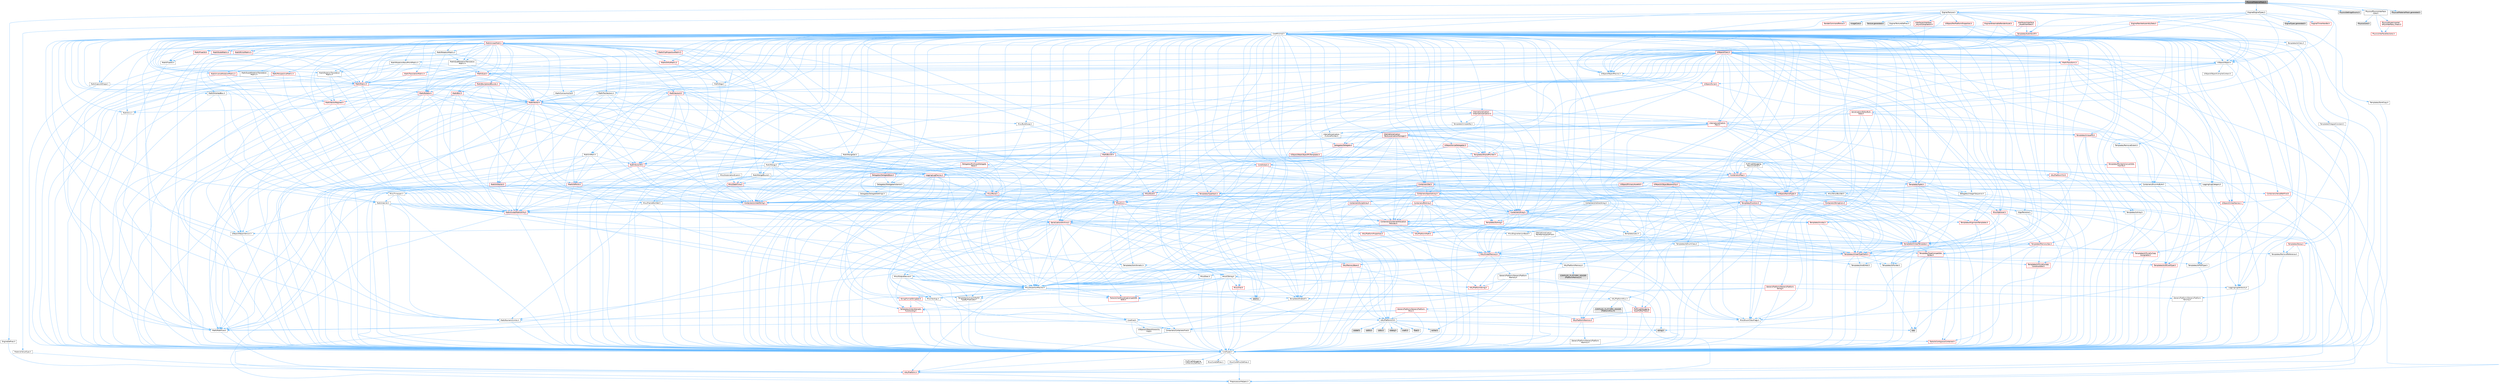 digraph "PhysicalMaterialMask.h"
{
 // INTERACTIVE_SVG=YES
 // LATEX_PDF_SIZE
  bgcolor="transparent";
  edge [fontname=Helvetica,fontsize=10,labelfontname=Helvetica,labelfontsize=10];
  node [fontname=Helvetica,fontsize=10,shape=box,height=0.2,width=0.4];
  Node1 [id="Node000001",label="PhysicalMaterialMask.h",height=0.2,width=0.4,color="gray40", fillcolor="grey60", style="filled", fontcolor="black",tooltip=" "];
  Node1 -> Node2 [id="edge1_Node000001_Node000002",color="steelblue1",style="solid",tooltip=" "];
  Node2 [id="Node000002",label="CoreMinimal.h",height=0.2,width=0.4,color="grey40", fillcolor="white", style="filled",URL="$d7/d67/CoreMinimal_8h.html",tooltip=" "];
  Node2 -> Node3 [id="edge2_Node000002_Node000003",color="steelblue1",style="solid",tooltip=" "];
  Node3 [id="Node000003",label="CoreTypes.h",height=0.2,width=0.4,color="grey40", fillcolor="white", style="filled",URL="$dc/dec/CoreTypes_8h.html",tooltip=" "];
  Node3 -> Node4 [id="edge3_Node000003_Node000004",color="steelblue1",style="solid",tooltip=" "];
  Node4 [id="Node000004",label="HAL/Platform.h",height=0.2,width=0.4,color="red", fillcolor="#FFF0F0", style="filled",URL="$d9/dd0/Platform_8h.html",tooltip=" "];
  Node4 -> Node8 [id="edge4_Node000004_Node000008",color="steelblue1",style="solid",tooltip=" "];
  Node8 [id="Node000008",label="PreprocessorHelpers.h",height=0.2,width=0.4,color="grey40", fillcolor="white", style="filled",URL="$db/ddb/PreprocessorHelpers_8h.html",tooltip=" "];
  Node3 -> Node14 [id="edge5_Node000003_Node000014",color="steelblue1",style="solid",tooltip=" "];
  Node14 [id="Node000014",label="ProfilingDebugging\l/UMemoryDefines.h",height=0.2,width=0.4,color="grey40", fillcolor="white", style="filled",URL="$d2/da2/UMemoryDefines_8h.html",tooltip=" "];
  Node3 -> Node15 [id="edge6_Node000003_Node000015",color="steelblue1",style="solid",tooltip=" "];
  Node15 [id="Node000015",label="Misc/CoreMiscDefines.h",height=0.2,width=0.4,color="grey40", fillcolor="white", style="filled",URL="$da/d38/CoreMiscDefines_8h.html",tooltip=" "];
  Node15 -> Node4 [id="edge7_Node000015_Node000004",color="steelblue1",style="solid",tooltip=" "];
  Node15 -> Node8 [id="edge8_Node000015_Node000008",color="steelblue1",style="solid",tooltip=" "];
  Node3 -> Node16 [id="edge9_Node000003_Node000016",color="steelblue1",style="solid",tooltip=" "];
  Node16 [id="Node000016",label="Misc/CoreDefines.h",height=0.2,width=0.4,color="grey40", fillcolor="white", style="filled",URL="$d3/dd2/CoreDefines_8h.html",tooltip=" "];
  Node2 -> Node17 [id="edge10_Node000002_Node000017",color="steelblue1",style="solid",tooltip=" "];
  Node17 [id="Node000017",label="CoreFwd.h",height=0.2,width=0.4,color="grey40", fillcolor="white", style="filled",URL="$d1/d1e/CoreFwd_8h.html",tooltip=" "];
  Node17 -> Node3 [id="edge11_Node000017_Node000003",color="steelblue1",style="solid",tooltip=" "];
  Node17 -> Node18 [id="edge12_Node000017_Node000018",color="steelblue1",style="solid",tooltip=" "];
  Node18 [id="Node000018",label="Containers/ContainersFwd.h",height=0.2,width=0.4,color="grey40", fillcolor="white", style="filled",URL="$d4/d0a/ContainersFwd_8h.html",tooltip=" "];
  Node18 -> Node4 [id="edge13_Node000018_Node000004",color="steelblue1",style="solid",tooltip=" "];
  Node18 -> Node3 [id="edge14_Node000018_Node000003",color="steelblue1",style="solid",tooltip=" "];
  Node18 -> Node19 [id="edge15_Node000018_Node000019",color="steelblue1",style="solid",tooltip=" "];
  Node19 [id="Node000019",label="Traits/IsContiguousContainer.h",height=0.2,width=0.4,color="red", fillcolor="#FFF0F0", style="filled",URL="$d5/d3c/IsContiguousContainer_8h.html",tooltip=" "];
  Node19 -> Node3 [id="edge16_Node000019_Node000003",color="steelblue1",style="solid",tooltip=" "];
  Node17 -> Node22 [id="edge17_Node000017_Node000022",color="steelblue1",style="solid",tooltip=" "];
  Node22 [id="Node000022",label="Math/MathFwd.h",height=0.2,width=0.4,color="grey40", fillcolor="white", style="filled",URL="$d2/d10/MathFwd_8h.html",tooltip=" "];
  Node22 -> Node4 [id="edge18_Node000022_Node000004",color="steelblue1",style="solid",tooltip=" "];
  Node17 -> Node23 [id="edge19_Node000017_Node000023",color="steelblue1",style="solid",tooltip=" "];
  Node23 [id="Node000023",label="UObject/UObjectHierarchy\lFwd.h",height=0.2,width=0.4,color="grey40", fillcolor="white", style="filled",URL="$d3/d13/UObjectHierarchyFwd_8h.html",tooltip=" "];
  Node2 -> Node23 [id="edge20_Node000002_Node000023",color="steelblue1",style="solid",tooltip=" "];
  Node2 -> Node18 [id="edge21_Node000002_Node000018",color="steelblue1",style="solid",tooltip=" "];
  Node2 -> Node24 [id="edge22_Node000002_Node000024",color="steelblue1",style="solid",tooltip=" "];
  Node24 [id="Node000024",label="Misc/VarArgs.h",height=0.2,width=0.4,color="grey40", fillcolor="white", style="filled",URL="$d5/d6f/VarArgs_8h.html",tooltip=" "];
  Node24 -> Node3 [id="edge23_Node000024_Node000003",color="steelblue1",style="solid",tooltip=" "];
  Node2 -> Node25 [id="edge24_Node000002_Node000025",color="steelblue1",style="solid",tooltip=" "];
  Node25 [id="Node000025",label="Logging/LogVerbosity.h",height=0.2,width=0.4,color="grey40", fillcolor="white", style="filled",URL="$d2/d8f/LogVerbosity_8h.html",tooltip=" "];
  Node25 -> Node3 [id="edge25_Node000025_Node000003",color="steelblue1",style="solid",tooltip=" "];
  Node2 -> Node26 [id="edge26_Node000002_Node000026",color="steelblue1",style="solid",tooltip=" "];
  Node26 [id="Node000026",label="Misc/OutputDevice.h",height=0.2,width=0.4,color="grey40", fillcolor="white", style="filled",URL="$d7/d32/OutputDevice_8h.html",tooltip=" "];
  Node26 -> Node17 [id="edge27_Node000026_Node000017",color="steelblue1",style="solid",tooltip=" "];
  Node26 -> Node3 [id="edge28_Node000026_Node000003",color="steelblue1",style="solid",tooltip=" "];
  Node26 -> Node25 [id="edge29_Node000026_Node000025",color="steelblue1",style="solid",tooltip=" "];
  Node26 -> Node24 [id="edge30_Node000026_Node000024",color="steelblue1",style="solid",tooltip=" "];
  Node26 -> Node27 [id="edge31_Node000026_Node000027",color="steelblue1",style="solid",tooltip=" "];
  Node27 [id="Node000027",label="Templates/IsArrayOrRefOf\lTypeByPredicate.h",height=0.2,width=0.4,color="grey40", fillcolor="white", style="filled",URL="$d6/da1/IsArrayOrRefOfTypeByPredicate_8h.html",tooltip=" "];
  Node27 -> Node3 [id="edge32_Node000027_Node000003",color="steelblue1",style="solid",tooltip=" "];
  Node26 -> Node28 [id="edge33_Node000026_Node000028",color="steelblue1",style="solid",tooltip=" "];
  Node28 [id="Node000028",label="Templates/IsValidVariadic\lFunctionArg.h",height=0.2,width=0.4,color="red", fillcolor="#FFF0F0", style="filled",URL="$d0/dc8/IsValidVariadicFunctionArg_8h.html",tooltip=" "];
  Node28 -> Node3 [id="edge34_Node000028_Node000003",color="steelblue1",style="solid",tooltip=" "];
  Node26 -> Node30 [id="edge35_Node000026_Node000030",color="steelblue1",style="solid",tooltip=" "];
  Node30 [id="Node000030",label="Traits/IsCharEncodingCompatible\lWith.h",height=0.2,width=0.4,color="red", fillcolor="#FFF0F0", style="filled",URL="$df/dd1/IsCharEncodingCompatibleWith_8h.html",tooltip=" "];
  Node2 -> Node32 [id="edge36_Node000002_Node000032",color="steelblue1",style="solid",tooltip=" "];
  Node32 [id="Node000032",label="HAL/PlatformCrt.h",height=0.2,width=0.4,color="grey40", fillcolor="white", style="filled",URL="$d8/d75/PlatformCrt_8h.html",tooltip=" "];
  Node32 -> Node33 [id="edge37_Node000032_Node000033",color="steelblue1",style="solid",tooltip=" "];
  Node33 [id="Node000033",label="new",height=0.2,width=0.4,color="grey60", fillcolor="#E0E0E0", style="filled",tooltip=" "];
  Node32 -> Node34 [id="edge38_Node000032_Node000034",color="steelblue1",style="solid",tooltip=" "];
  Node34 [id="Node000034",label="wchar.h",height=0.2,width=0.4,color="grey60", fillcolor="#E0E0E0", style="filled",tooltip=" "];
  Node32 -> Node35 [id="edge39_Node000032_Node000035",color="steelblue1",style="solid",tooltip=" "];
  Node35 [id="Node000035",label="stddef.h",height=0.2,width=0.4,color="grey60", fillcolor="#E0E0E0", style="filled",tooltip=" "];
  Node32 -> Node36 [id="edge40_Node000032_Node000036",color="steelblue1",style="solid",tooltip=" "];
  Node36 [id="Node000036",label="stdlib.h",height=0.2,width=0.4,color="grey60", fillcolor="#E0E0E0", style="filled",tooltip=" "];
  Node32 -> Node37 [id="edge41_Node000032_Node000037",color="steelblue1",style="solid",tooltip=" "];
  Node37 [id="Node000037",label="stdio.h",height=0.2,width=0.4,color="grey60", fillcolor="#E0E0E0", style="filled",tooltip=" "];
  Node32 -> Node38 [id="edge42_Node000032_Node000038",color="steelblue1",style="solid",tooltip=" "];
  Node38 [id="Node000038",label="stdarg.h",height=0.2,width=0.4,color="grey60", fillcolor="#E0E0E0", style="filled",tooltip=" "];
  Node32 -> Node39 [id="edge43_Node000032_Node000039",color="steelblue1",style="solid",tooltip=" "];
  Node39 [id="Node000039",label="math.h",height=0.2,width=0.4,color="grey60", fillcolor="#E0E0E0", style="filled",tooltip=" "];
  Node32 -> Node40 [id="edge44_Node000032_Node000040",color="steelblue1",style="solid",tooltip=" "];
  Node40 [id="Node000040",label="float.h",height=0.2,width=0.4,color="grey60", fillcolor="#E0E0E0", style="filled",tooltip=" "];
  Node32 -> Node41 [id="edge45_Node000032_Node000041",color="steelblue1",style="solid",tooltip=" "];
  Node41 [id="Node000041",label="string.h",height=0.2,width=0.4,color="grey60", fillcolor="#E0E0E0", style="filled",tooltip=" "];
  Node2 -> Node42 [id="edge46_Node000002_Node000042",color="steelblue1",style="solid",tooltip=" "];
  Node42 [id="Node000042",label="HAL/PlatformMisc.h",height=0.2,width=0.4,color="grey40", fillcolor="white", style="filled",URL="$d0/df5/PlatformMisc_8h.html",tooltip=" "];
  Node42 -> Node3 [id="edge47_Node000042_Node000003",color="steelblue1",style="solid",tooltip=" "];
  Node42 -> Node43 [id="edge48_Node000042_Node000043",color="steelblue1",style="solid",tooltip=" "];
  Node43 [id="Node000043",label="GenericPlatform/GenericPlatform\lMisc.h",height=0.2,width=0.4,color="red", fillcolor="#FFF0F0", style="filled",URL="$db/d9a/GenericPlatformMisc_8h.html",tooltip=" "];
  Node43 -> Node17 [id="edge49_Node000043_Node000017",color="steelblue1",style="solid",tooltip=" "];
  Node43 -> Node3 [id="edge50_Node000043_Node000003",color="steelblue1",style="solid",tooltip=" "];
  Node43 -> Node32 [id="edge51_Node000043_Node000032",color="steelblue1",style="solid",tooltip=" "];
  Node43 -> Node47 [id="edge52_Node000043_Node000047",color="steelblue1",style="solid",tooltip=" "];
  Node47 [id="Node000047",label="Math/NumericLimits.h",height=0.2,width=0.4,color="grey40", fillcolor="white", style="filled",URL="$df/d1b/NumericLimits_8h.html",tooltip=" "];
  Node47 -> Node3 [id="edge53_Node000047_Node000003",color="steelblue1",style="solid",tooltip=" "];
  Node43 -> Node49 [id="edge54_Node000043_Node000049",color="steelblue1",style="solid",tooltip=" "];
  Node49 [id="Node000049",label="Misc/EnumClassFlags.h",height=0.2,width=0.4,color="grey40", fillcolor="white", style="filled",URL="$d8/de7/EnumClassFlags_8h.html",tooltip=" "];
  Node42 -> Node52 [id="edge55_Node000042_Node000052",color="steelblue1",style="solid",tooltip=" "];
  Node52 [id="Node000052",label="COMPILED_PLATFORM_HEADER\l(PlatformMisc.h)",height=0.2,width=0.4,color="grey60", fillcolor="#E0E0E0", style="filled",tooltip=" "];
  Node42 -> Node53 [id="edge56_Node000042_Node000053",color="steelblue1",style="solid",tooltip=" "];
  Node53 [id="Node000053",label="ProfilingDebugging\l/CpuProfilerTrace.h",height=0.2,width=0.4,color="red", fillcolor="#FFF0F0", style="filled",URL="$da/dcb/CpuProfilerTrace_8h.html",tooltip=" "];
  Node53 -> Node3 [id="edge57_Node000053_Node000003",color="steelblue1",style="solid",tooltip=" "];
  Node53 -> Node18 [id="edge58_Node000053_Node000018",color="steelblue1",style="solid",tooltip=" "];
  Node53 -> Node54 [id="edge59_Node000053_Node000054",color="steelblue1",style="solid",tooltip=" "];
  Node54 [id="Node000054",label="HAL/PlatformAtomics.h",height=0.2,width=0.4,color="red", fillcolor="#FFF0F0", style="filled",URL="$d3/d36/PlatformAtomics_8h.html",tooltip=" "];
  Node54 -> Node3 [id="edge60_Node000054_Node000003",color="steelblue1",style="solid",tooltip=" "];
  Node54 -> Node55 [id="edge61_Node000054_Node000055",color="steelblue1",style="solid",tooltip=" "];
  Node55 [id="Node000055",label="GenericPlatform/GenericPlatform\lAtomics.h",height=0.2,width=0.4,color="grey40", fillcolor="white", style="filled",URL="$da/d72/GenericPlatformAtomics_8h.html",tooltip=" "];
  Node55 -> Node3 [id="edge62_Node000055_Node000003",color="steelblue1",style="solid",tooltip=" "];
  Node53 -> Node8 [id="edge63_Node000053_Node000008",color="steelblue1",style="solid",tooltip=" "];
  Node2 -> Node61 [id="edge64_Node000002_Node000061",color="steelblue1",style="solid",tooltip=" "];
  Node61 [id="Node000061",label="Misc/AssertionMacros.h",height=0.2,width=0.4,color="grey40", fillcolor="white", style="filled",URL="$d0/dfa/AssertionMacros_8h.html",tooltip=" "];
  Node61 -> Node3 [id="edge65_Node000061_Node000003",color="steelblue1",style="solid",tooltip=" "];
  Node61 -> Node4 [id="edge66_Node000061_Node000004",color="steelblue1",style="solid",tooltip=" "];
  Node61 -> Node42 [id="edge67_Node000061_Node000042",color="steelblue1",style="solid",tooltip=" "];
  Node61 -> Node8 [id="edge68_Node000061_Node000008",color="steelblue1",style="solid",tooltip=" "];
  Node61 -> Node62 [id="edge69_Node000061_Node000062",color="steelblue1",style="solid",tooltip=" "];
  Node62 [id="Node000062",label="Templates/EnableIf.h",height=0.2,width=0.4,color="grey40", fillcolor="white", style="filled",URL="$d7/d60/EnableIf_8h.html",tooltip=" "];
  Node62 -> Node3 [id="edge70_Node000062_Node000003",color="steelblue1",style="solid",tooltip=" "];
  Node61 -> Node27 [id="edge71_Node000061_Node000027",color="steelblue1",style="solid",tooltip=" "];
  Node61 -> Node28 [id="edge72_Node000061_Node000028",color="steelblue1",style="solid",tooltip=" "];
  Node61 -> Node30 [id="edge73_Node000061_Node000030",color="steelblue1",style="solid",tooltip=" "];
  Node61 -> Node24 [id="edge74_Node000061_Node000024",color="steelblue1",style="solid",tooltip=" "];
  Node61 -> Node63 [id="edge75_Node000061_Node000063",color="steelblue1",style="solid",tooltip=" "];
  Node63 [id="Node000063",label="String/FormatStringSan.h",height=0.2,width=0.4,color="red", fillcolor="#FFF0F0", style="filled",URL="$d3/d8b/FormatStringSan_8h.html",tooltip=" "];
  Node63 -> Node3 [id="edge76_Node000063_Node000003",color="steelblue1",style="solid",tooltip=" "];
  Node63 -> Node28 [id="edge77_Node000063_Node000028",color="steelblue1",style="solid",tooltip=" "];
  Node63 -> Node18 [id="edge78_Node000063_Node000018",color="steelblue1",style="solid",tooltip=" "];
  Node61 -> Node69 [id="edge79_Node000061_Node000069",color="steelblue1",style="solid",tooltip=" "];
  Node69 [id="Node000069",label="atomic",height=0.2,width=0.4,color="grey60", fillcolor="#E0E0E0", style="filled",tooltip=" "];
  Node2 -> Node70 [id="edge80_Node000002_Node000070",color="steelblue1",style="solid",tooltip=" "];
  Node70 [id="Node000070",label="Templates/IsPointer.h",height=0.2,width=0.4,color="grey40", fillcolor="white", style="filled",URL="$d7/d05/IsPointer_8h.html",tooltip=" "];
  Node70 -> Node3 [id="edge81_Node000070_Node000003",color="steelblue1",style="solid",tooltip=" "];
  Node2 -> Node71 [id="edge82_Node000002_Node000071",color="steelblue1",style="solid",tooltip=" "];
  Node71 [id="Node000071",label="HAL/PlatformMemory.h",height=0.2,width=0.4,color="grey40", fillcolor="white", style="filled",URL="$de/d68/PlatformMemory_8h.html",tooltip=" "];
  Node71 -> Node3 [id="edge83_Node000071_Node000003",color="steelblue1",style="solid",tooltip=" "];
  Node71 -> Node72 [id="edge84_Node000071_Node000072",color="steelblue1",style="solid",tooltip=" "];
  Node72 [id="Node000072",label="GenericPlatform/GenericPlatform\lMemory.h",height=0.2,width=0.4,color="grey40", fillcolor="white", style="filled",URL="$dd/d22/GenericPlatformMemory_8h.html",tooltip=" "];
  Node72 -> Node17 [id="edge85_Node000072_Node000017",color="steelblue1",style="solid",tooltip=" "];
  Node72 -> Node3 [id="edge86_Node000072_Node000003",color="steelblue1",style="solid",tooltip=" "];
  Node72 -> Node73 [id="edge87_Node000072_Node000073",color="steelblue1",style="solid",tooltip=" "];
  Node73 [id="Node000073",label="HAL/PlatformString.h",height=0.2,width=0.4,color="red", fillcolor="#FFF0F0", style="filled",URL="$db/db5/PlatformString_8h.html",tooltip=" "];
  Node73 -> Node3 [id="edge88_Node000073_Node000003",color="steelblue1",style="solid",tooltip=" "];
  Node72 -> Node41 [id="edge89_Node000072_Node000041",color="steelblue1",style="solid",tooltip=" "];
  Node72 -> Node34 [id="edge90_Node000072_Node000034",color="steelblue1",style="solid",tooltip=" "];
  Node71 -> Node75 [id="edge91_Node000071_Node000075",color="steelblue1",style="solid",tooltip=" "];
  Node75 [id="Node000075",label="COMPILED_PLATFORM_HEADER\l(PlatformMemory.h)",height=0.2,width=0.4,color="grey60", fillcolor="#E0E0E0", style="filled",tooltip=" "];
  Node2 -> Node54 [id="edge92_Node000002_Node000054",color="steelblue1",style="solid",tooltip=" "];
  Node2 -> Node76 [id="edge93_Node000002_Node000076",color="steelblue1",style="solid",tooltip=" "];
  Node76 [id="Node000076",label="Misc/Exec.h",height=0.2,width=0.4,color="grey40", fillcolor="white", style="filled",URL="$de/ddb/Exec_8h.html",tooltip=" "];
  Node76 -> Node3 [id="edge94_Node000076_Node000003",color="steelblue1",style="solid",tooltip=" "];
  Node76 -> Node61 [id="edge95_Node000076_Node000061",color="steelblue1",style="solid",tooltip=" "];
  Node2 -> Node77 [id="edge96_Node000002_Node000077",color="steelblue1",style="solid",tooltip=" "];
  Node77 [id="Node000077",label="HAL/MemoryBase.h",height=0.2,width=0.4,color="red", fillcolor="#FFF0F0", style="filled",URL="$d6/d9f/MemoryBase_8h.html",tooltip=" "];
  Node77 -> Node3 [id="edge97_Node000077_Node000003",color="steelblue1",style="solid",tooltip=" "];
  Node77 -> Node54 [id="edge98_Node000077_Node000054",color="steelblue1",style="solid",tooltip=" "];
  Node77 -> Node32 [id="edge99_Node000077_Node000032",color="steelblue1",style="solid",tooltip=" "];
  Node77 -> Node76 [id="edge100_Node000077_Node000076",color="steelblue1",style="solid",tooltip=" "];
  Node77 -> Node26 [id="edge101_Node000077_Node000026",color="steelblue1",style="solid",tooltip=" "];
  Node2 -> Node87 [id="edge102_Node000002_Node000087",color="steelblue1",style="solid",tooltip=" "];
  Node87 [id="Node000087",label="HAL/UnrealMemory.h",height=0.2,width=0.4,color="red", fillcolor="#FFF0F0", style="filled",URL="$d9/d96/UnrealMemory_8h.html",tooltip=" "];
  Node87 -> Node3 [id="edge103_Node000087_Node000003",color="steelblue1",style="solid",tooltip=" "];
  Node87 -> Node72 [id="edge104_Node000087_Node000072",color="steelblue1",style="solid",tooltip=" "];
  Node87 -> Node77 [id="edge105_Node000087_Node000077",color="steelblue1",style="solid",tooltip=" "];
  Node87 -> Node71 [id="edge106_Node000087_Node000071",color="steelblue1",style="solid",tooltip=" "];
  Node87 -> Node70 [id="edge107_Node000087_Node000070",color="steelblue1",style="solid",tooltip=" "];
  Node2 -> Node89 [id="edge108_Node000002_Node000089",color="steelblue1",style="solid",tooltip=" "];
  Node89 [id="Node000089",label="Templates/IsArithmetic.h",height=0.2,width=0.4,color="grey40", fillcolor="white", style="filled",URL="$d2/d5d/IsArithmetic_8h.html",tooltip=" "];
  Node89 -> Node3 [id="edge109_Node000089_Node000003",color="steelblue1",style="solid",tooltip=" "];
  Node2 -> Node83 [id="edge110_Node000002_Node000083",color="steelblue1",style="solid",tooltip=" "];
  Node83 [id="Node000083",label="Templates/AndOrNot.h",height=0.2,width=0.4,color="grey40", fillcolor="white", style="filled",URL="$db/d0a/AndOrNot_8h.html",tooltip=" "];
  Node83 -> Node3 [id="edge111_Node000083_Node000003",color="steelblue1",style="solid",tooltip=" "];
  Node2 -> Node90 [id="edge112_Node000002_Node000090",color="steelblue1",style="solid",tooltip=" "];
  Node90 [id="Node000090",label="Templates/IsPODType.h",height=0.2,width=0.4,color="grey40", fillcolor="white", style="filled",URL="$d7/db1/IsPODType_8h.html",tooltip=" "];
  Node90 -> Node3 [id="edge113_Node000090_Node000003",color="steelblue1",style="solid",tooltip=" "];
  Node2 -> Node91 [id="edge114_Node000002_Node000091",color="steelblue1",style="solid",tooltip=" "];
  Node91 [id="Node000091",label="Templates/IsUECoreType.h",height=0.2,width=0.4,color="red", fillcolor="#FFF0F0", style="filled",URL="$d1/db8/IsUECoreType_8h.html",tooltip=" "];
  Node91 -> Node3 [id="edge115_Node000091_Node000003",color="steelblue1",style="solid",tooltip=" "];
  Node2 -> Node84 [id="edge116_Node000002_Node000084",color="steelblue1",style="solid",tooltip=" "];
  Node84 [id="Node000084",label="Templates/IsTriviallyCopy\lConstructible.h",height=0.2,width=0.4,color="red", fillcolor="#FFF0F0", style="filled",URL="$d3/d78/IsTriviallyCopyConstructible_8h.html",tooltip=" "];
  Node84 -> Node3 [id="edge117_Node000084_Node000003",color="steelblue1",style="solid",tooltip=" "];
  Node2 -> Node92 [id="edge118_Node000002_Node000092",color="steelblue1",style="solid",tooltip=" "];
  Node92 [id="Node000092",label="Templates/UnrealTypeTraits.h",height=0.2,width=0.4,color="red", fillcolor="#FFF0F0", style="filled",URL="$d2/d2d/UnrealTypeTraits_8h.html",tooltip=" "];
  Node92 -> Node3 [id="edge119_Node000092_Node000003",color="steelblue1",style="solid",tooltip=" "];
  Node92 -> Node70 [id="edge120_Node000092_Node000070",color="steelblue1",style="solid",tooltip=" "];
  Node92 -> Node61 [id="edge121_Node000092_Node000061",color="steelblue1",style="solid",tooltip=" "];
  Node92 -> Node83 [id="edge122_Node000092_Node000083",color="steelblue1",style="solid",tooltip=" "];
  Node92 -> Node62 [id="edge123_Node000092_Node000062",color="steelblue1",style="solid",tooltip=" "];
  Node92 -> Node89 [id="edge124_Node000092_Node000089",color="steelblue1",style="solid",tooltip=" "];
  Node92 -> Node90 [id="edge125_Node000092_Node000090",color="steelblue1",style="solid",tooltip=" "];
  Node92 -> Node91 [id="edge126_Node000092_Node000091",color="steelblue1",style="solid",tooltip=" "];
  Node92 -> Node84 [id="edge127_Node000092_Node000084",color="steelblue1",style="solid",tooltip=" "];
  Node2 -> Node62 [id="edge128_Node000002_Node000062",color="steelblue1",style="solid",tooltip=" "];
  Node2 -> Node94 [id="edge129_Node000002_Node000094",color="steelblue1",style="solid",tooltip=" "];
  Node94 [id="Node000094",label="Templates/RemoveReference.h",height=0.2,width=0.4,color="grey40", fillcolor="white", style="filled",URL="$da/dbe/RemoveReference_8h.html",tooltip=" "];
  Node94 -> Node3 [id="edge130_Node000094_Node000003",color="steelblue1",style="solid",tooltip=" "];
  Node2 -> Node95 [id="edge131_Node000002_Node000095",color="steelblue1",style="solid",tooltip=" "];
  Node95 [id="Node000095",label="Templates/IntegralConstant.h",height=0.2,width=0.4,color="grey40", fillcolor="white", style="filled",URL="$db/d1b/IntegralConstant_8h.html",tooltip=" "];
  Node95 -> Node3 [id="edge132_Node000095_Node000003",color="steelblue1",style="solid",tooltip=" "];
  Node2 -> Node96 [id="edge133_Node000002_Node000096",color="steelblue1",style="solid",tooltip=" "];
  Node96 [id="Node000096",label="Templates/IsClass.h",height=0.2,width=0.4,color="grey40", fillcolor="white", style="filled",URL="$db/dcb/IsClass_8h.html",tooltip=" "];
  Node96 -> Node3 [id="edge134_Node000096_Node000003",color="steelblue1",style="solid",tooltip=" "];
  Node2 -> Node97 [id="edge135_Node000002_Node000097",color="steelblue1",style="solid",tooltip=" "];
  Node97 [id="Node000097",label="Templates/TypeCompatible\lBytes.h",height=0.2,width=0.4,color="red", fillcolor="#FFF0F0", style="filled",URL="$df/d0a/TypeCompatibleBytes_8h.html",tooltip=" "];
  Node97 -> Node3 [id="edge136_Node000097_Node000003",color="steelblue1",style="solid",tooltip=" "];
  Node97 -> Node41 [id="edge137_Node000097_Node000041",color="steelblue1",style="solid",tooltip=" "];
  Node97 -> Node33 [id="edge138_Node000097_Node000033",color="steelblue1",style="solid",tooltip=" "];
  Node2 -> Node19 [id="edge139_Node000002_Node000019",color="steelblue1",style="solid",tooltip=" "];
  Node2 -> Node98 [id="edge140_Node000002_Node000098",color="steelblue1",style="solid",tooltip=" "];
  Node98 [id="Node000098",label="Templates/UnrealTemplate.h",height=0.2,width=0.4,color="red", fillcolor="#FFF0F0", style="filled",URL="$d4/d24/UnrealTemplate_8h.html",tooltip=" "];
  Node98 -> Node3 [id="edge141_Node000098_Node000003",color="steelblue1",style="solid",tooltip=" "];
  Node98 -> Node70 [id="edge142_Node000098_Node000070",color="steelblue1",style="solid",tooltip=" "];
  Node98 -> Node87 [id="edge143_Node000098_Node000087",color="steelblue1",style="solid",tooltip=" "];
  Node98 -> Node92 [id="edge144_Node000098_Node000092",color="steelblue1",style="solid",tooltip=" "];
  Node98 -> Node94 [id="edge145_Node000098_Node000094",color="steelblue1",style="solid",tooltip=" "];
  Node98 -> Node97 [id="edge146_Node000098_Node000097",color="steelblue1",style="solid",tooltip=" "];
  Node98 -> Node19 [id="edge147_Node000098_Node000019",color="steelblue1",style="solid",tooltip=" "];
  Node2 -> Node47 [id="edge148_Node000002_Node000047",color="steelblue1",style="solid",tooltip=" "];
  Node2 -> Node102 [id="edge149_Node000002_Node000102",color="steelblue1",style="solid",tooltip=" "];
  Node102 [id="Node000102",label="HAL/PlatformMath.h",height=0.2,width=0.4,color="red", fillcolor="#FFF0F0", style="filled",URL="$dc/d53/PlatformMath_8h.html",tooltip=" "];
  Node102 -> Node3 [id="edge150_Node000102_Node000003",color="steelblue1",style="solid",tooltip=" "];
  Node2 -> Node85 [id="edge151_Node000002_Node000085",color="steelblue1",style="solid",tooltip=" "];
  Node85 [id="Node000085",label="Templates/IsTriviallyCopy\lAssignable.h",height=0.2,width=0.4,color="red", fillcolor="#FFF0F0", style="filled",URL="$d2/df2/IsTriviallyCopyAssignable_8h.html",tooltip=" "];
  Node85 -> Node3 [id="edge152_Node000085_Node000003",color="steelblue1",style="solid",tooltip=" "];
  Node2 -> Node110 [id="edge153_Node000002_Node000110",color="steelblue1",style="solid",tooltip=" "];
  Node110 [id="Node000110",label="Templates/MemoryOps.h",height=0.2,width=0.4,color="red", fillcolor="#FFF0F0", style="filled",URL="$db/dea/MemoryOps_8h.html",tooltip=" "];
  Node110 -> Node3 [id="edge154_Node000110_Node000003",color="steelblue1",style="solid",tooltip=" "];
  Node110 -> Node87 [id="edge155_Node000110_Node000087",color="steelblue1",style="solid",tooltip=" "];
  Node110 -> Node85 [id="edge156_Node000110_Node000085",color="steelblue1",style="solid",tooltip=" "];
  Node110 -> Node84 [id="edge157_Node000110_Node000084",color="steelblue1",style="solid",tooltip=" "];
  Node110 -> Node92 [id="edge158_Node000110_Node000092",color="steelblue1",style="solid",tooltip=" "];
  Node110 -> Node33 [id="edge159_Node000110_Node000033",color="steelblue1",style="solid",tooltip=" "];
  Node2 -> Node111 [id="edge160_Node000002_Node000111",color="steelblue1",style="solid",tooltip=" "];
  Node111 [id="Node000111",label="Containers/ContainerAllocation\lPolicies.h",height=0.2,width=0.4,color="red", fillcolor="#FFF0F0", style="filled",URL="$d7/dff/ContainerAllocationPolicies_8h.html",tooltip=" "];
  Node111 -> Node3 [id="edge161_Node000111_Node000003",color="steelblue1",style="solid",tooltip=" "];
  Node111 -> Node111 [id="edge162_Node000111_Node000111",color="steelblue1",style="solid",tooltip=" "];
  Node111 -> Node102 [id="edge163_Node000111_Node000102",color="steelblue1",style="solid",tooltip=" "];
  Node111 -> Node87 [id="edge164_Node000111_Node000087",color="steelblue1",style="solid",tooltip=" "];
  Node111 -> Node47 [id="edge165_Node000111_Node000047",color="steelblue1",style="solid",tooltip=" "];
  Node111 -> Node61 [id="edge166_Node000111_Node000061",color="steelblue1",style="solid",tooltip=" "];
  Node111 -> Node110 [id="edge167_Node000111_Node000110",color="steelblue1",style="solid",tooltip=" "];
  Node111 -> Node97 [id="edge168_Node000111_Node000097",color="steelblue1",style="solid",tooltip=" "];
  Node2 -> Node114 [id="edge169_Node000002_Node000114",color="steelblue1",style="solid",tooltip=" "];
  Node114 [id="Node000114",label="Templates/IsEnumClass.h",height=0.2,width=0.4,color="grey40", fillcolor="white", style="filled",URL="$d7/d15/IsEnumClass_8h.html",tooltip=" "];
  Node114 -> Node3 [id="edge170_Node000114_Node000003",color="steelblue1",style="solid",tooltip=" "];
  Node114 -> Node83 [id="edge171_Node000114_Node000083",color="steelblue1",style="solid",tooltip=" "];
  Node2 -> Node115 [id="edge172_Node000002_Node000115",color="steelblue1",style="solid",tooltip=" "];
  Node115 [id="Node000115",label="HAL/PlatformProperties.h",height=0.2,width=0.4,color="red", fillcolor="#FFF0F0", style="filled",URL="$d9/db0/PlatformProperties_8h.html",tooltip=" "];
  Node115 -> Node3 [id="edge173_Node000115_Node000003",color="steelblue1",style="solid",tooltip=" "];
  Node2 -> Node118 [id="edge174_Node000002_Node000118",color="steelblue1",style="solid",tooltip=" "];
  Node118 [id="Node000118",label="Misc/EngineVersionBase.h",height=0.2,width=0.4,color="grey40", fillcolor="white", style="filled",URL="$d5/d2b/EngineVersionBase_8h.html",tooltip=" "];
  Node118 -> Node3 [id="edge175_Node000118_Node000003",color="steelblue1",style="solid",tooltip=" "];
  Node2 -> Node119 [id="edge176_Node000002_Node000119",color="steelblue1",style="solid",tooltip=" "];
  Node119 [id="Node000119",label="Internationalization\l/TextNamespaceFwd.h",height=0.2,width=0.4,color="grey40", fillcolor="white", style="filled",URL="$d8/d97/TextNamespaceFwd_8h.html",tooltip=" "];
  Node119 -> Node3 [id="edge177_Node000119_Node000003",color="steelblue1",style="solid",tooltip=" "];
  Node2 -> Node120 [id="edge178_Node000002_Node000120",color="steelblue1",style="solid",tooltip=" "];
  Node120 [id="Node000120",label="Serialization/Archive.h",height=0.2,width=0.4,color="red", fillcolor="#FFF0F0", style="filled",URL="$d7/d3b/Archive_8h.html",tooltip=" "];
  Node120 -> Node17 [id="edge179_Node000120_Node000017",color="steelblue1",style="solid",tooltip=" "];
  Node120 -> Node3 [id="edge180_Node000120_Node000003",color="steelblue1",style="solid",tooltip=" "];
  Node120 -> Node115 [id="edge181_Node000120_Node000115",color="steelblue1",style="solid",tooltip=" "];
  Node120 -> Node119 [id="edge182_Node000120_Node000119",color="steelblue1",style="solid",tooltip=" "];
  Node120 -> Node22 [id="edge183_Node000120_Node000022",color="steelblue1",style="solid",tooltip=" "];
  Node120 -> Node61 [id="edge184_Node000120_Node000061",color="steelblue1",style="solid",tooltip=" "];
  Node120 -> Node118 [id="edge185_Node000120_Node000118",color="steelblue1",style="solid",tooltip=" "];
  Node120 -> Node24 [id="edge186_Node000120_Node000024",color="steelblue1",style="solid",tooltip=" "];
  Node120 -> Node62 [id="edge187_Node000120_Node000062",color="steelblue1",style="solid",tooltip=" "];
  Node120 -> Node27 [id="edge188_Node000120_Node000027",color="steelblue1",style="solid",tooltip=" "];
  Node120 -> Node114 [id="edge189_Node000120_Node000114",color="steelblue1",style="solid",tooltip=" "];
  Node120 -> Node28 [id="edge190_Node000120_Node000028",color="steelblue1",style="solid",tooltip=" "];
  Node120 -> Node98 [id="edge191_Node000120_Node000098",color="steelblue1",style="solid",tooltip=" "];
  Node120 -> Node30 [id="edge192_Node000120_Node000030",color="steelblue1",style="solid",tooltip=" "];
  Node120 -> Node123 [id="edge193_Node000120_Node000123",color="steelblue1",style="solid",tooltip=" "];
  Node123 [id="Node000123",label="UObject/ObjectVersion.h",height=0.2,width=0.4,color="grey40", fillcolor="white", style="filled",URL="$da/d63/ObjectVersion_8h.html",tooltip=" "];
  Node123 -> Node3 [id="edge194_Node000123_Node000003",color="steelblue1",style="solid",tooltip=" "];
  Node2 -> Node124 [id="edge195_Node000002_Node000124",color="steelblue1",style="solid",tooltip=" "];
  Node124 [id="Node000124",label="Templates/Less.h",height=0.2,width=0.4,color="grey40", fillcolor="white", style="filled",URL="$de/dc8/Less_8h.html",tooltip=" "];
  Node124 -> Node3 [id="edge196_Node000124_Node000003",color="steelblue1",style="solid",tooltip=" "];
  Node124 -> Node98 [id="edge197_Node000124_Node000098",color="steelblue1",style="solid",tooltip=" "];
  Node2 -> Node125 [id="edge198_Node000002_Node000125",color="steelblue1",style="solid",tooltip=" "];
  Node125 [id="Node000125",label="Templates/Sorting.h",height=0.2,width=0.4,color="red", fillcolor="#FFF0F0", style="filled",URL="$d3/d9e/Sorting_8h.html",tooltip=" "];
  Node125 -> Node3 [id="edge199_Node000125_Node000003",color="steelblue1",style="solid",tooltip=" "];
  Node125 -> Node102 [id="edge200_Node000125_Node000102",color="steelblue1",style="solid",tooltip=" "];
  Node125 -> Node124 [id="edge201_Node000125_Node000124",color="steelblue1",style="solid",tooltip=" "];
  Node2 -> Node136 [id="edge202_Node000002_Node000136",color="steelblue1",style="solid",tooltip=" "];
  Node136 [id="Node000136",label="Misc/Char.h",height=0.2,width=0.4,color="red", fillcolor="#FFF0F0", style="filled",URL="$d0/d58/Char_8h.html",tooltip=" "];
  Node136 -> Node3 [id="edge203_Node000136_Node000003",color="steelblue1",style="solid",tooltip=" "];
  Node2 -> Node139 [id="edge204_Node000002_Node000139",color="steelblue1",style="solid",tooltip=" "];
  Node139 [id="Node000139",label="GenericPlatform/GenericPlatform\lStricmp.h",height=0.2,width=0.4,color="grey40", fillcolor="white", style="filled",URL="$d2/d86/GenericPlatformStricmp_8h.html",tooltip=" "];
  Node139 -> Node3 [id="edge205_Node000139_Node000003",color="steelblue1",style="solid",tooltip=" "];
  Node2 -> Node140 [id="edge206_Node000002_Node000140",color="steelblue1",style="solid",tooltip=" "];
  Node140 [id="Node000140",label="GenericPlatform/GenericPlatform\lString.h",height=0.2,width=0.4,color="red", fillcolor="#FFF0F0", style="filled",URL="$dd/d20/GenericPlatformString_8h.html",tooltip=" "];
  Node140 -> Node3 [id="edge207_Node000140_Node000003",color="steelblue1",style="solid",tooltip=" "];
  Node140 -> Node139 [id="edge208_Node000140_Node000139",color="steelblue1",style="solid",tooltip=" "];
  Node140 -> Node62 [id="edge209_Node000140_Node000062",color="steelblue1",style="solid",tooltip=" "];
  Node140 -> Node30 [id="edge210_Node000140_Node000030",color="steelblue1",style="solid",tooltip=" "];
  Node2 -> Node73 [id="edge211_Node000002_Node000073",color="steelblue1",style="solid",tooltip=" "];
  Node2 -> Node143 [id="edge212_Node000002_Node000143",color="steelblue1",style="solid",tooltip=" "];
  Node143 [id="Node000143",label="Misc/CString.h",height=0.2,width=0.4,color="grey40", fillcolor="white", style="filled",URL="$d2/d49/CString_8h.html",tooltip=" "];
  Node143 -> Node3 [id="edge213_Node000143_Node000003",color="steelblue1",style="solid",tooltip=" "];
  Node143 -> Node32 [id="edge214_Node000143_Node000032",color="steelblue1",style="solid",tooltip=" "];
  Node143 -> Node73 [id="edge215_Node000143_Node000073",color="steelblue1",style="solid",tooltip=" "];
  Node143 -> Node61 [id="edge216_Node000143_Node000061",color="steelblue1",style="solid",tooltip=" "];
  Node143 -> Node136 [id="edge217_Node000143_Node000136",color="steelblue1",style="solid",tooltip=" "];
  Node143 -> Node24 [id="edge218_Node000143_Node000024",color="steelblue1",style="solid",tooltip=" "];
  Node143 -> Node27 [id="edge219_Node000143_Node000027",color="steelblue1",style="solid",tooltip=" "];
  Node143 -> Node28 [id="edge220_Node000143_Node000028",color="steelblue1",style="solid",tooltip=" "];
  Node143 -> Node30 [id="edge221_Node000143_Node000030",color="steelblue1",style="solid",tooltip=" "];
  Node2 -> Node144 [id="edge222_Node000002_Node000144",color="steelblue1",style="solid",tooltip=" "];
  Node144 [id="Node000144",label="Misc/Crc.h",height=0.2,width=0.4,color="red", fillcolor="#FFF0F0", style="filled",URL="$d4/dd2/Crc_8h.html",tooltip=" "];
  Node144 -> Node3 [id="edge223_Node000144_Node000003",color="steelblue1",style="solid",tooltip=" "];
  Node144 -> Node73 [id="edge224_Node000144_Node000073",color="steelblue1",style="solid",tooltip=" "];
  Node144 -> Node61 [id="edge225_Node000144_Node000061",color="steelblue1",style="solid",tooltip=" "];
  Node144 -> Node143 [id="edge226_Node000144_Node000143",color="steelblue1",style="solid",tooltip=" "];
  Node144 -> Node136 [id="edge227_Node000144_Node000136",color="steelblue1",style="solid",tooltip=" "];
  Node144 -> Node92 [id="edge228_Node000144_Node000092",color="steelblue1",style="solid",tooltip=" "];
  Node2 -> Node135 [id="edge229_Node000002_Node000135",color="steelblue1",style="solid",tooltip=" "];
  Node135 [id="Node000135",label="Math/UnrealMathUtility.h",height=0.2,width=0.4,color="red", fillcolor="#FFF0F0", style="filled",URL="$db/db8/UnrealMathUtility_8h.html",tooltip=" "];
  Node135 -> Node3 [id="edge230_Node000135_Node000003",color="steelblue1",style="solid",tooltip=" "];
  Node135 -> Node61 [id="edge231_Node000135_Node000061",color="steelblue1",style="solid",tooltip=" "];
  Node135 -> Node102 [id="edge232_Node000135_Node000102",color="steelblue1",style="solid",tooltip=" "];
  Node135 -> Node22 [id="edge233_Node000135_Node000022",color="steelblue1",style="solid",tooltip=" "];
  Node2 -> Node145 [id="edge234_Node000002_Node000145",color="steelblue1",style="solid",tooltip=" "];
  Node145 [id="Node000145",label="Containers/UnrealString.h",height=0.2,width=0.4,color="red", fillcolor="#FFF0F0", style="filled",URL="$d5/dba/UnrealString_8h.html",tooltip=" "];
  Node2 -> Node149 [id="edge235_Node000002_Node000149",color="steelblue1",style="solid",tooltip=" "];
  Node149 [id="Node000149",label="Containers/Array.h",height=0.2,width=0.4,color="red", fillcolor="#FFF0F0", style="filled",URL="$df/dd0/Array_8h.html",tooltip=" "];
  Node149 -> Node3 [id="edge236_Node000149_Node000003",color="steelblue1",style="solid",tooltip=" "];
  Node149 -> Node61 [id="edge237_Node000149_Node000061",color="steelblue1",style="solid",tooltip=" "];
  Node149 -> Node87 [id="edge238_Node000149_Node000087",color="steelblue1",style="solid",tooltip=" "];
  Node149 -> Node92 [id="edge239_Node000149_Node000092",color="steelblue1",style="solid",tooltip=" "];
  Node149 -> Node98 [id="edge240_Node000149_Node000098",color="steelblue1",style="solid",tooltip=" "];
  Node149 -> Node111 [id="edge241_Node000149_Node000111",color="steelblue1",style="solid",tooltip=" "];
  Node149 -> Node120 [id="edge242_Node000149_Node000120",color="steelblue1",style="solid",tooltip=" "];
  Node149 -> Node128 [id="edge243_Node000149_Node000128",color="steelblue1",style="solid",tooltip=" "];
  Node128 [id="Node000128",label="Templates/Invoke.h",height=0.2,width=0.4,color="red", fillcolor="#FFF0F0", style="filled",URL="$d7/deb/Invoke_8h.html",tooltip=" "];
  Node128 -> Node3 [id="edge244_Node000128_Node000003",color="steelblue1",style="solid",tooltip=" "];
  Node128 -> Node98 [id="edge245_Node000128_Node000098",color="steelblue1",style="solid",tooltip=" "];
  Node149 -> Node124 [id="edge246_Node000149_Node000124",color="steelblue1",style="solid",tooltip=" "];
  Node149 -> Node125 [id="edge247_Node000149_Node000125",color="steelblue1",style="solid",tooltip=" "];
  Node149 -> Node172 [id="edge248_Node000149_Node000172",color="steelblue1",style="solid",tooltip=" "];
  Node172 [id="Node000172",label="Templates/AlignmentTemplates.h",height=0.2,width=0.4,color="red", fillcolor="#FFF0F0", style="filled",URL="$dd/d32/AlignmentTemplates_8h.html",tooltip=" "];
  Node172 -> Node3 [id="edge249_Node000172_Node000003",color="steelblue1",style="solid",tooltip=" "];
  Node172 -> Node70 [id="edge250_Node000172_Node000070",color="steelblue1",style="solid",tooltip=" "];
  Node2 -> Node173 [id="edge251_Node000002_Node000173",color="steelblue1",style="solid",tooltip=" "];
  Node173 [id="Node000173",label="Misc/FrameNumber.h",height=0.2,width=0.4,color="grey40", fillcolor="white", style="filled",URL="$dd/dbd/FrameNumber_8h.html",tooltip=" "];
  Node173 -> Node3 [id="edge252_Node000173_Node000003",color="steelblue1",style="solid",tooltip=" "];
  Node173 -> Node47 [id="edge253_Node000173_Node000047",color="steelblue1",style="solid",tooltip=" "];
  Node173 -> Node135 [id="edge254_Node000173_Node000135",color="steelblue1",style="solid",tooltip=" "];
  Node173 -> Node62 [id="edge255_Node000173_Node000062",color="steelblue1",style="solid",tooltip=" "];
  Node173 -> Node92 [id="edge256_Node000173_Node000092",color="steelblue1",style="solid",tooltip=" "];
  Node2 -> Node174 [id="edge257_Node000002_Node000174",color="steelblue1",style="solid",tooltip=" "];
  Node174 [id="Node000174",label="Misc/Timespan.h",height=0.2,width=0.4,color="grey40", fillcolor="white", style="filled",URL="$da/dd9/Timespan_8h.html",tooltip=" "];
  Node174 -> Node3 [id="edge258_Node000174_Node000003",color="steelblue1",style="solid",tooltip=" "];
  Node174 -> Node175 [id="edge259_Node000174_Node000175",color="steelblue1",style="solid",tooltip=" "];
  Node175 [id="Node000175",label="Math/Interval.h",height=0.2,width=0.4,color="grey40", fillcolor="white", style="filled",URL="$d1/d55/Interval_8h.html",tooltip=" "];
  Node175 -> Node3 [id="edge260_Node000175_Node000003",color="steelblue1",style="solid",tooltip=" "];
  Node175 -> Node89 [id="edge261_Node000175_Node000089",color="steelblue1",style="solid",tooltip=" "];
  Node175 -> Node92 [id="edge262_Node000175_Node000092",color="steelblue1",style="solid",tooltip=" "];
  Node175 -> Node47 [id="edge263_Node000175_Node000047",color="steelblue1",style="solid",tooltip=" "];
  Node175 -> Node135 [id="edge264_Node000175_Node000135",color="steelblue1",style="solid",tooltip=" "];
  Node174 -> Node135 [id="edge265_Node000174_Node000135",color="steelblue1",style="solid",tooltip=" "];
  Node174 -> Node61 [id="edge266_Node000174_Node000061",color="steelblue1",style="solid",tooltip=" "];
  Node2 -> Node176 [id="edge267_Node000002_Node000176",color="steelblue1",style="solid",tooltip=" "];
  Node176 [id="Node000176",label="Containers/StringConv.h",height=0.2,width=0.4,color="red", fillcolor="#FFF0F0", style="filled",URL="$d3/ddf/StringConv_8h.html",tooltip=" "];
  Node176 -> Node3 [id="edge268_Node000176_Node000003",color="steelblue1",style="solid",tooltip=" "];
  Node176 -> Node61 [id="edge269_Node000176_Node000061",color="steelblue1",style="solid",tooltip=" "];
  Node176 -> Node111 [id="edge270_Node000176_Node000111",color="steelblue1",style="solid",tooltip=" "];
  Node176 -> Node149 [id="edge271_Node000176_Node000149",color="steelblue1",style="solid",tooltip=" "];
  Node176 -> Node143 [id="edge272_Node000176_Node000143",color="steelblue1",style="solid",tooltip=" "];
  Node176 -> Node177 [id="edge273_Node000176_Node000177",color="steelblue1",style="solid",tooltip=" "];
  Node177 [id="Node000177",label="Templates/IsArray.h",height=0.2,width=0.4,color="grey40", fillcolor="white", style="filled",URL="$d8/d8d/IsArray_8h.html",tooltip=" "];
  Node177 -> Node3 [id="edge274_Node000177_Node000003",color="steelblue1",style="solid",tooltip=" "];
  Node176 -> Node98 [id="edge275_Node000176_Node000098",color="steelblue1",style="solid",tooltip=" "];
  Node176 -> Node92 [id="edge276_Node000176_Node000092",color="steelblue1",style="solid",tooltip=" "];
  Node176 -> Node30 [id="edge277_Node000176_Node000030",color="steelblue1",style="solid",tooltip=" "];
  Node176 -> Node19 [id="edge278_Node000176_Node000019",color="steelblue1",style="solid",tooltip=" "];
  Node2 -> Node178 [id="edge279_Node000002_Node000178",color="steelblue1",style="solid",tooltip=" "];
  Node178 [id="Node000178",label="UObject/UnrealNames.h",height=0.2,width=0.4,color="red", fillcolor="#FFF0F0", style="filled",URL="$d8/db1/UnrealNames_8h.html",tooltip=" "];
  Node178 -> Node3 [id="edge280_Node000178_Node000003",color="steelblue1",style="solid",tooltip=" "];
  Node2 -> Node180 [id="edge281_Node000002_Node000180",color="steelblue1",style="solid",tooltip=" "];
  Node180 [id="Node000180",label="UObject/NameTypes.h",height=0.2,width=0.4,color="red", fillcolor="#FFF0F0", style="filled",URL="$d6/d35/NameTypes_8h.html",tooltip=" "];
  Node180 -> Node3 [id="edge282_Node000180_Node000003",color="steelblue1",style="solid",tooltip=" "];
  Node180 -> Node61 [id="edge283_Node000180_Node000061",color="steelblue1",style="solid",tooltip=" "];
  Node180 -> Node87 [id="edge284_Node000180_Node000087",color="steelblue1",style="solid",tooltip=" "];
  Node180 -> Node92 [id="edge285_Node000180_Node000092",color="steelblue1",style="solid",tooltip=" "];
  Node180 -> Node98 [id="edge286_Node000180_Node000098",color="steelblue1",style="solid",tooltip=" "];
  Node180 -> Node145 [id="edge287_Node000180_Node000145",color="steelblue1",style="solid",tooltip=" "];
  Node180 -> Node176 [id="edge288_Node000180_Node000176",color="steelblue1",style="solid",tooltip=" "];
  Node180 -> Node178 [id="edge289_Node000180_Node000178",color="steelblue1",style="solid",tooltip=" "];
  Node2 -> Node188 [id="edge290_Node000002_Node000188",color="steelblue1",style="solid",tooltip=" "];
  Node188 [id="Node000188",label="Misc/Parse.h",height=0.2,width=0.4,color="red", fillcolor="#FFF0F0", style="filled",URL="$dc/d71/Parse_8h.html",tooltip=" "];
  Node188 -> Node145 [id="edge291_Node000188_Node000145",color="steelblue1",style="solid",tooltip=" "];
  Node188 -> Node3 [id="edge292_Node000188_Node000003",color="steelblue1",style="solid",tooltip=" "];
  Node188 -> Node32 [id="edge293_Node000188_Node000032",color="steelblue1",style="solid",tooltip=" "];
  Node188 -> Node49 [id="edge294_Node000188_Node000049",color="steelblue1",style="solid",tooltip=" "];
  Node188 -> Node189 [id="edge295_Node000188_Node000189",color="steelblue1",style="solid",tooltip=" "];
  Node189 [id="Node000189",label="Templates/Function.h",height=0.2,width=0.4,color="red", fillcolor="#FFF0F0", style="filled",URL="$df/df5/Function_8h.html",tooltip=" "];
  Node189 -> Node3 [id="edge296_Node000189_Node000003",color="steelblue1",style="solid",tooltip=" "];
  Node189 -> Node61 [id="edge297_Node000189_Node000061",color="steelblue1",style="solid",tooltip=" "];
  Node189 -> Node87 [id="edge298_Node000189_Node000087",color="steelblue1",style="solid",tooltip=" "];
  Node189 -> Node92 [id="edge299_Node000189_Node000092",color="steelblue1",style="solid",tooltip=" "];
  Node189 -> Node128 [id="edge300_Node000189_Node000128",color="steelblue1",style="solid",tooltip=" "];
  Node189 -> Node98 [id="edge301_Node000189_Node000098",color="steelblue1",style="solid",tooltip=" "];
  Node189 -> Node135 [id="edge302_Node000189_Node000135",color="steelblue1",style="solid",tooltip=" "];
  Node189 -> Node33 [id="edge303_Node000189_Node000033",color="steelblue1",style="solid",tooltip=" "];
  Node2 -> Node172 [id="edge304_Node000002_Node000172",color="steelblue1",style="solid",tooltip=" "];
  Node2 -> Node191 [id="edge305_Node000002_Node000191",color="steelblue1",style="solid",tooltip=" "];
  Node191 [id="Node000191",label="Misc/StructBuilder.h",height=0.2,width=0.4,color="grey40", fillcolor="white", style="filled",URL="$d9/db3/StructBuilder_8h.html",tooltip=" "];
  Node191 -> Node3 [id="edge306_Node000191_Node000003",color="steelblue1",style="solid",tooltip=" "];
  Node191 -> Node135 [id="edge307_Node000191_Node000135",color="steelblue1",style="solid",tooltip=" "];
  Node191 -> Node172 [id="edge308_Node000191_Node000172",color="steelblue1",style="solid",tooltip=" "];
  Node2 -> Node104 [id="edge309_Node000002_Node000104",color="steelblue1",style="solid",tooltip=" "];
  Node104 [id="Node000104",label="Templates/Decay.h",height=0.2,width=0.4,color="red", fillcolor="#FFF0F0", style="filled",URL="$dd/d0f/Decay_8h.html",tooltip=" "];
  Node104 -> Node3 [id="edge310_Node000104_Node000003",color="steelblue1",style="solid",tooltip=" "];
  Node104 -> Node94 [id="edge311_Node000104_Node000094",color="steelblue1",style="solid",tooltip=" "];
  Node2 -> Node192 [id="edge312_Node000002_Node000192",color="steelblue1",style="solid",tooltip=" "];
  Node192 [id="Node000192",label="Templates/PointerIsConvertible\lFromTo.h",height=0.2,width=0.4,color="red", fillcolor="#FFF0F0", style="filled",URL="$d6/d65/PointerIsConvertibleFromTo_8h.html",tooltip=" "];
  Node192 -> Node3 [id="edge313_Node000192_Node000003",color="steelblue1",style="solid",tooltip=" "];
  Node2 -> Node128 [id="edge314_Node000002_Node000128",color="steelblue1",style="solid",tooltip=" "];
  Node2 -> Node189 [id="edge315_Node000002_Node000189",color="steelblue1",style="solid",tooltip=" "];
  Node2 -> Node161 [id="edge316_Node000002_Node000161",color="steelblue1",style="solid",tooltip=" "];
  Node161 [id="Node000161",label="Templates/TypeHash.h",height=0.2,width=0.4,color="red", fillcolor="#FFF0F0", style="filled",URL="$d1/d62/TypeHash_8h.html",tooltip=" "];
  Node161 -> Node3 [id="edge317_Node000161_Node000003",color="steelblue1",style="solid",tooltip=" "];
  Node161 -> Node144 [id="edge318_Node000161_Node000144",color="steelblue1",style="solid",tooltip=" "];
  Node2 -> Node193 [id="edge319_Node000002_Node000193",color="steelblue1",style="solid",tooltip=" "];
  Node193 [id="Node000193",label="Containers/ScriptArray.h",height=0.2,width=0.4,color="red", fillcolor="#FFF0F0", style="filled",URL="$dc/daf/ScriptArray_8h.html",tooltip=" "];
  Node193 -> Node3 [id="edge320_Node000193_Node000003",color="steelblue1",style="solid",tooltip=" "];
  Node193 -> Node61 [id="edge321_Node000193_Node000061",color="steelblue1",style="solid",tooltip=" "];
  Node193 -> Node87 [id="edge322_Node000193_Node000087",color="steelblue1",style="solid",tooltip=" "];
  Node193 -> Node111 [id="edge323_Node000193_Node000111",color="steelblue1",style="solid",tooltip=" "];
  Node193 -> Node149 [id="edge324_Node000193_Node000149",color="steelblue1",style="solid",tooltip=" "];
  Node2 -> Node194 [id="edge325_Node000002_Node000194",color="steelblue1",style="solid",tooltip=" "];
  Node194 [id="Node000194",label="Containers/BitArray.h",height=0.2,width=0.4,color="red", fillcolor="#FFF0F0", style="filled",URL="$d1/de4/BitArray_8h.html",tooltip=" "];
  Node194 -> Node111 [id="edge326_Node000194_Node000111",color="steelblue1",style="solid",tooltip=" "];
  Node194 -> Node3 [id="edge327_Node000194_Node000003",color="steelblue1",style="solid",tooltip=" "];
  Node194 -> Node54 [id="edge328_Node000194_Node000054",color="steelblue1",style="solid",tooltip=" "];
  Node194 -> Node87 [id="edge329_Node000194_Node000087",color="steelblue1",style="solid",tooltip=" "];
  Node194 -> Node135 [id="edge330_Node000194_Node000135",color="steelblue1",style="solid",tooltip=" "];
  Node194 -> Node61 [id="edge331_Node000194_Node000061",color="steelblue1",style="solid",tooltip=" "];
  Node194 -> Node49 [id="edge332_Node000194_Node000049",color="steelblue1",style="solid",tooltip=" "];
  Node194 -> Node120 [id="edge333_Node000194_Node000120",color="steelblue1",style="solid",tooltip=" "];
  Node194 -> Node62 [id="edge334_Node000194_Node000062",color="steelblue1",style="solid",tooltip=" "];
  Node194 -> Node128 [id="edge335_Node000194_Node000128",color="steelblue1",style="solid",tooltip=" "];
  Node194 -> Node98 [id="edge336_Node000194_Node000098",color="steelblue1",style="solid",tooltip=" "];
  Node194 -> Node92 [id="edge337_Node000194_Node000092",color="steelblue1",style="solid",tooltip=" "];
  Node2 -> Node195 [id="edge338_Node000002_Node000195",color="steelblue1",style="solid",tooltip=" "];
  Node195 [id="Node000195",label="Containers/SparseArray.h",height=0.2,width=0.4,color="red", fillcolor="#FFF0F0", style="filled",URL="$d5/dbf/SparseArray_8h.html",tooltip=" "];
  Node195 -> Node3 [id="edge339_Node000195_Node000003",color="steelblue1",style="solid",tooltip=" "];
  Node195 -> Node61 [id="edge340_Node000195_Node000061",color="steelblue1",style="solid",tooltip=" "];
  Node195 -> Node87 [id="edge341_Node000195_Node000087",color="steelblue1",style="solid",tooltip=" "];
  Node195 -> Node92 [id="edge342_Node000195_Node000092",color="steelblue1",style="solid",tooltip=" "];
  Node195 -> Node98 [id="edge343_Node000195_Node000098",color="steelblue1",style="solid",tooltip=" "];
  Node195 -> Node111 [id="edge344_Node000195_Node000111",color="steelblue1",style="solid",tooltip=" "];
  Node195 -> Node124 [id="edge345_Node000195_Node000124",color="steelblue1",style="solid",tooltip=" "];
  Node195 -> Node149 [id="edge346_Node000195_Node000149",color="steelblue1",style="solid",tooltip=" "];
  Node195 -> Node135 [id="edge347_Node000195_Node000135",color="steelblue1",style="solid",tooltip=" "];
  Node195 -> Node193 [id="edge348_Node000195_Node000193",color="steelblue1",style="solid",tooltip=" "];
  Node195 -> Node194 [id="edge349_Node000195_Node000194",color="steelblue1",style="solid",tooltip=" "];
  Node195 -> Node145 [id="edge350_Node000195_Node000145",color="steelblue1",style="solid",tooltip=" "];
  Node2 -> Node211 [id="edge351_Node000002_Node000211",color="steelblue1",style="solid",tooltip=" "];
  Node211 [id="Node000211",label="Containers/Set.h",height=0.2,width=0.4,color="red", fillcolor="#FFF0F0", style="filled",URL="$d4/d45/Set_8h.html",tooltip=" "];
  Node211 -> Node111 [id="edge352_Node000211_Node000111",color="steelblue1",style="solid",tooltip=" "];
  Node211 -> Node195 [id="edge353_Node000211_Node000195",color="steelblue1",style="solid",tooltip=" "];
  Node211 -> Node18 [id="edge354_Node000211_Node000018",color="steelblue1",style="solid",tooltip=" "];
  Node211 -> Node135 [id="edge355_Node000211_Node000135",color="steelblue1",style="solid",tooltip=" "];
  Node211 -> Node61 [id="edge356_Node000211_Node000061",color="steelblue1",style="solid",tooltip=" "];
  Node211 -> Node191 [id="edge357_Node000211_Node000191",color="steelblue1",style="solid",tooltip=" "];
  Node211 -> Node189 [id="edge358_Node000211_Node000189",color="steelblue1",style="solid",tooltip=" "];
  Node211 -> Node125 [id="edge359_Node000211_Node000125",color="steelblue1",style="solid",tooltip=" "];
  Node211 -> Node161 [id="edge360_Node000211_Node000161",color="steelblue1",style="solid",tooltip=" "];
  Node211 -> Node98 [id="edge361_Node000211_Node000098",color="steelblue1",style="solid",tooltip=" "];
  Node2 -> Node214 [id="edge362_Node000002_Node000214",color="steelblue1",style="solid",tooltip=" "];
  Node214 [id="Node000214",label="Algo/Reverse.h",height=0.2,width=0.4,color="grey40", fillcolor="white", style="filled",URL="$d5/d93/Reverse_8h.html",tooltip=" "];
  Node214 -> Node3 [id="edge363_Node000214_Node000003",color="steelblue1",style="solid",tooltip=" "];
  Node214 -> Node98 [id="edge364_Node000214_Node000098",color="steelblue1",style="solid",tooltip=" "];
  Node2 -> Node215 [id="edge365_Node000002_Node000215",color="steelblue1",style="solid",tooltip=" "];
  Node215 [id="Node000215",label="Containers/Map.h",height=0.2,width=0.4,color="red", fillcolor="#FFF0F0", style="filled",URL="$df/d79/Map_8h.html",tooltip=" "];
  Node215 -> Node3 [id="edge366_Node000215_Node000003",color="steelblue1",style="solid",tooltip=" "];
  Node215 -> Node214 [id="edge367_Node000215_Node000214",color="steelblue1",style="solid",tooltip=" "];
  Node215 -> Node211 [id="edge368_Node000215_Node000211",color="steelblue1",style="solid",tooltip=" "];
  Node215 -> Node145 [id="edge369_Node000215_Node000145",color="steelblue1",style="solid",tooltip=" "];
  Node215 -> Node61 [id="edge370_Node000215_Node000061",color="steelblue1",style="solid",tooltip=" "];
  Node215 -> Node191 [id="edge371_Node000215_Node000191",color="steelblue1",style="solid",tooltip=" "];
  Node215 -> Node189 [id="edge372_Node000215_Node000189",color="steelblue1",style="solid",tooltip=" "];
  Node215 -> Node125 [id="edge373_Node000215_Node000125",color="steelblue1",style="solid",tooltip=" "];
  Node215 -> Node216 [id="edge374_Node000215_Node000216",color="steelblue1",style="solid",tooltip=" "];
  Node216 [id="Node000216",label="Templates/Tuple.h",height=0.2,width=0.4,color="red", fillcolor="#FFF0F0", style="filled",URL="$d2/d4f/Tuple_8h.html",tooltip=" "];
  Node216 -> Node3 [id="edge375_Node000216_Node000003",color="steelblue1",style="solid",tooltip=" "];
  Node216 -> Node98 [id="edge376_Node000216_Node000098",color="steelblue1",style="solid",tooltip=" "];
  Node216 -> Node217 [id="edge377_Node000216_Node000217",color="steelblue1",style="solid",tooltip=" "];
  Node217 [id="Node000217",label="Delegates/IntegerSequence.h",height=0.2,width=0.4,color="grey40", fillcolor="white", style="filled",URL="$d2/dcc/IntegerSequence_8h.html",tooltip=" "];
  Node217 -> Node3 [id="edge378_Node000217_Node000003",color="steelblue1",style="solid",tooltip=" "];
  Node216 -> Node128 [id="edge379_Node000216_Node000128",color="steelblue1",style="solid",tooltip=" "];
  Node216 -> Node161 [id="edge380_Node000216_Node000161",color="steelblue1",style="solid",tooltip=" "];
  Node215 -> Node98 [id="edge381_Node000215_Node000098",color="steelblue1",style="solid",tooltip=" "];
  Node215 -> Node92 [id="edge382_Node000215_Node000092",color="steelblue1",style="solid",tooltip=" "];
  Node2 -> Node219 [id="edge383_Node000002_Node000219",color="steelblue1",style="solid",tooltip=" "];
  Node219 [id="Node000219",label="Math/IntPoint.h",height=0.2,width=0.4,color="red", fillcolor="#FFF0F0", style="filled",URL="$d3/df7/IntPoint_8h.html",tooltip=" "];
  Node219 -> Node3 [id="edge384_Node000219_Node000003",color="steelblue1",style="solid",tooltip=" "];
  Node219 -> Node61 [id="edge385_Node000219_Node000061",color="steelblue1",style="solid",tooltip=" "];
  Node219 -> Node188 [id="edge386_Node000219_Node000188",color="steelblue1",style="solid",tooltip=" "];
  Node219 -> Node22 [id="edge387_Node000219_Node000022",color="steelblue1",style="solid",tooltip=" "];
  Node219 -> Node135 [id="edge388_Node000219_Node000135",color="steelblue1",style="solid",tooltip=" "];
  Node219 -> Node145 [id="edge389_Node000219_Node000145",color="steelblue1",style="solid",tooltip=" "];
  Node219 -> Node161 [id="edge390_Node000219_Node000161",color="steelblue1",style="solid",tooltip=" "];
  Node2 -> Node221 [id="edge391_Node000002_Node000221",color="steelblue1",style="solid",tooltip=" "];
  Node221 [id="Node000221",label="Math/IntVector.h",height=0.2,width=0.4,color="red", fillcolor="#FFF0F0", style="filled",URL="$d7/d44/IntVector_8h.html",tooltip=" "];
  Node221 -> Node3 [id="edge392_Node000221_Node000003",color="steelblue1",style="solid",tooltip=" "];
  Node221 -> Node144 [id="edge393_Node000221_Node000144",color="steelblue1",style="solid",tooltip=" "];
  Node221 -> Node188 [id="edge394_Node000221_Node000188",color="steelblue1",style="solid",tooltip=" "];
  Node221 -> Node22 [id="edge395_Node000221_Node000022",color="steelblue1",style="solid",tooltip=" "];
  Node221 -> Node135 [id="edge396_Node000221_Node000135",color="steelblue1",style="solid",tooltip=" "];
  Node221 -> Node145 [id="edge397_Node000221_Node000145",color="steelblue1",style="solid",tooltip=" "];
  Node2 -> Node222 [id="edge398_Node000002_Node000222",color="steelblue1",style="solid",tooltip=" "];
  Node222 [id="Node000222",label="Logging/LogCategory.h",height=0.2,width=0.4,color="grey40", fillcolor="white", style="filled",URL="$d9/d36/LogCategory_8h.html",tooltip=" "];
  Node222 -> Node3 [id="edge399_Node000222_Node000003",color="steelblue1",style="solid",tooltip=" "];
  Node222 -> Node25 [id="edge400_Node000222_Node000025",color="steelblue1",style="solid",tooltip=" "];
  Node222 -> Node180 [id="edge401_Node000222_Node000180",color="steelblue1",style="solid",tooltip=" "];
  Node2 -> Node223 [id="edge402_Node000002_Node000223",color="steelblue1",style="solid",tooltip=" "];
  Node223 [id="Node000223",label="Logging/LogMacros.h",height=0.2,width=0.4,color="red", fillcolor="#FFF0F0", style="filled",URL="$d0/d16/LogMacros_8h.html",tooltip=" "];
  Node223 -> Node145 [id="edge403_Node000223_Node000145",color="steelblue1",style="solid",tooltip=" "];
  Node223 -> Node3 [id="edge404_Node000223_Node000003",color="steelblue1",style="solid",tooltip=" "];
  Node223 -> Node8 [id="edge405_Node000223_Node000008",color="steelblue1",style="solid",tooltip=" "];
  Node223 -> Node222 [id="edge406_Node000223_Node000222",color="steelblue1",style="solid",tooltip=" "];
  Node223 -> Node25 [id="edge407_Node000223_Node000025",color="steelblue1",style="solid",tooltip=" "];
  Node223 -> Node61 [id="edge408_Node000223_Node000061",color="steelblue1",style="solid",tooltip=" "];
  Node223 -> Node24 [id="edge409_Node000223_Node000024",color="steelblue1",style="solid",tooltip=" "];
  Node223 -> Node63 [id="edge410_Node000223_Node000063",color="steelblue1",style="solid",tooltip=" "];
  Node223 -> Node62 [id="edge411_Node000223_Node000062",color="steelblue1",style="solid",tooltip=" "];
  Node223 -> Node27 [id="edge412_Node000223_Node000027",color="steelblue1",style="solid",tooltip=" "];
  Node223 -> Node28 [id="edge413_Node000223_Node000028",color="steelblue1",style="solid",tooltip=" "];
  Node223 -> Node30 [id="edge414_Node000223_Node000030",color="steelblue1",style="solid",tooltip=" "];
  Node2 -> Node226 [id="edge415_Node000002_Node000226",color="steelblue1",style="solid",tooltip=" "];
  Node226 [id="Node000226",label="Math/Vector2D.h",height=0.2,width=0.4,color="red", fillcolor="#FFF0F0", style="filled",URL="$d3/db0/Vector2D_8h.html",tooltip=" "];
  Node226 -> Node3 [id="edge416_Node000226_Node000003",color="steelblue1",style="solid",tooltip=" "];
  Node226 -> Node22 [id="edge417_Node000226_Node000022",color="steelblue1",style="solid",tooltip=" "];
  Node226 -> Node61 [id="edge418_Node000226_Node000061",color="steelblue1",style="solid",tooltip=" "];
  Node226 -> Node144 [id="edge419_Node000226_Node000144",color="steelblue1",style="solid",tooltip=" "];
  Node226 -> Node135 [id="edge420_Node000226_Node000135",color="steelblue1",style="solid",tooltip=" "];
  Node226 -> Node145 [id="edge421_Node000226_Node000145",color="steelblue1",style="solid",tooltip=" "];
  Node226 -> Node188 [id="edge422_Node000226_Node000188",color="steelblue1",style="solid",tooltip=" "];
  Node226 -> Node219 [id="edge423_Node000226_Node000219",color="steelblue1",style="solid",tooltip=" "];
  Node226 -> Node223 [id="edge424_Node000226_Node000223",color="steelblue1",style="solid",tooltip=" "];
  Node2 -> Node230 [id="edge425_Node000002_Node000230",color="steelblue1",style="solid",tooltip=" "];
  Node230 [id="Node000230",label="Math/IntRect.h",height=0.2,width=0.4,color="grey40", fillcolor="white", style="filled",URL="$d7/d53/IntRect_8h.html",tooltip=" "];
  Node230 -> Node3 [id="edge426_Node000230_Node000003",color="steelblue1",style="solid",tooltip=" "];
  Node230 -> Node22 [id="edge427_Node000230_Node000022",color="steelblue1",style="solid",tooltip=" "];
  Node230 -> Node135 [id="edge428_Node000230_Node000135",color="steelblue1",style="solid",tooltip=" "];
  Node230 -> Node145 [id="edge429_Node000230_Node000145",color="steelblue1",style="solid",tooltip=" "];
  Node230 -> Node219 [id="edge430_Node000230_Node000219",color="steelblue1",style="solid",tooltip=" "];
  Node230 -> Node226 [id="edge431_Node000230_Node000226",color="steelblue1",style="solid",tooltip=" "];
  Node2 -> Node231 [id="edge432_Node000002_Node000231",color="steelblue1",style="solid",tooltip=" "];
  Node231 [id="Node000231",label="Misc/ByteSwap.h",height=0.2,width=0.4,color="grey40", fillcolor="white", style="filled",URL="$dc/dd7/ByteSwap_8h.html",tooltip=" "];
  Node231 -> Node3 [id="edge433_Node000231_Node000003",color="steelblue1",style="solid",tooltip=" "];
  Node231 -> Node32 [id="edge434_Node000231_Node000032",color="steelblue1",style="solid",tooltip=" "];
  Node2 -> Node160 [id="edge435_Node000002_Node000160",color="steelblue1",style="solid",tooltip=" "];
  Node160 [id="Node000160",label="Containers/EnumAsByte.h",height=0.2,width=0.4,color="grey40", fillcolor="white", style="filled",URL="$d6/d9a/EnumAsByte_8h.html",tooltip=" "];
  Node160 -> Node3 [id="edge436_Node000160_Node000003",color="steelblue1",style="solid",tooltip=" "];
  Node160 -> Node90 [id="edge437_Node000160_Node000090",color="steelblue1",style="solid",tooltip=" "];
  Node160 -> Node161 [id="edge438_Node000160_Node000161",color="steelblue1",style="solid",tooltip=" "];
  Node2 -> Node232 [id="edge439_Node000002_Node000232",color="steelblue1",style="solid",tooltip=" "];
  Node232 [id="Node000232",label="HAL/PlatformTLS.h",height=0.2,width=0.4,color="red", fillcolor="#FFF0F0", style="filled",URL="$d0/def/PlatformTLS_8h.html",tooltip=" "];
  Node232 -> Node3 [id="edge440_Node000232_Node000003",color="steelblue1",style="solid",tooltip=" "];
  Node2 -> Node235 [id="edge441_Node000002_Node000235",color="steelblue1",style="solid",tooltip=" "];
  Node235 [id="Node000235",label="CoreGlobals.h",height=0.2,width=0.4,color="red", fillcolor="#FFF0F0", style="filled",URL="$d5/d8c/CoreGlobals_8h.html",tooltip=" "];
  Node235 -> Node145 [id="edge442_Node000235_Node000145",color="steelblue1",style="solid",tooltip=" "];
  Node235 -> Node3 [id="edge443_Node000235_Node000003",color="steelblue1",style="solid",tooltip=" "];
  Node235 -> Node232 [id="edge444_Node000235_Node000232",color="steelblue1",style="solid",tooltip=" "];
  Node235 -> Node223 [id="edge445_Node000235_Node000223",color="steelblue1",style="solid",tooltip=" "];
  Node235 -> Node49 [id="edge446_Node000235_Node000049",color="steelblue1",style="solid",tooltip=" "];
  Node235 -> Node26 [id="edge447_Node000235_Node000026",color="steelblue1",style="solid",tooltip=" "];
  Node235 -> Node53 [id="edge448_Node000235_Node000053",color="steelblue1",style="solid",tooltip=" "];
  Node235 -> Node180 [id="edge449_Node000235_Node000180",color="steelblue1",style="solid",tooltip=" "];
  Node235 -> Node69 [id="edge450_Node000235_Node000069",color="steelblue1",style="solid",tooltip=" "];
  Node2 -> Node236 [id="edge451_Node000002_Node000236",color="steelblue1",style="solid",tooltip=" "];
  Node236 [id="Node000236",label="Templates/SharedPointer.h",height=0.2,width=0.4,color="red", fillcolor="#FFF0F0", style="filled",URL="$d2/d17/SharedPointer_8h.html",tooltip=" "];
  Node236 -> Node3 [id="edge452_Node000236_Node000003",color="steelblue1",style="solid",tooltip=" "];
  Node236 -> Node192 [id="edge453_Node000236_Node000192",color="steelblue1",style="solid",tooltip=" "];
  Node236 -> Node61 [id="edge454_Node000236_Node000061",color="steelblue1",style="solid",tooltip=" "];
  Node236 -> Node87 [id="edge455_Node000236_Node000087",color="steelblue1",style="solid",tooltip=" "];
  Node236 -> Node149 [id="edge456_Node000236_Node000149",color="steelblue1",style="solid",tooltip=" "];
  Node236 -> Node215 [id="edge457_Node000236_Node000215",color="steelblue1",style="solid",tooltip=" "];
  Node236 -> Node235 [id="edge458_Node000236_Node000235",color="steelblue1",style="solid",tooltip=" "];
  Node2 -> Node241 [id="edge459_Node000002_Node000241",color="steelblue1",style="solid",tooltip=" "];
  Node241 [id="Node000241",label="Internationalization\l/CulturePointer.h",height=0.2,width=0.4,color="grey40", fillcolor="white", style="filled",URL="$d6/dbe/CulturePointer_8h.html",tooltip=" "];
  Node241 -> Node3 [id="edge460_Node000241_Node000003",color="steelblue1",style="solid",tooltip=" "];
  Node241 -> Node236 [id="edge461_Node000241_Node000236",color="steelblue1",style="solid",tooltip=" "];
  Node2 -> Node242 [id="edge462_Node000002_Node000242",color="steelblue1",style="solid",tooltip=" "];
  Node242 [id="Node000242",label="UObject/WeakObjectPtrTemplates.h",height=0.2,width=0.4,color="red", fillcolor="#FFF0F0", style="filled",URL="$d8/d3b/WeakObjectPtrTemplates_8h.html",tooltip=" "];
  Node242 -> Node3 [id="edge463_Node000242_Node000003",color="steelblue1",style="solid",tooltip=" "];
  Node242 -> Node215 [id="edge464_Node000242_Node000215",color="steelblue1",style="solid",tooltip=" "];
  Node2 -> Node245 [id="edge465_Node000002_Node000245",color="steelblue1",style="solid",tooltip=" "];
  Node245 [id="Node000245",label="Delegates/DelegateSettings.h",height=0.2,width=0.4,color="grey40", fillcolor="white", style="filled",URL="$d0/d97/DelegateSettings_8h.html",tooltip=" "];
  Node245 -> Node3 [id="edge466_Node000245_Node000003",color="steelblue1",style="solid",tooltip=" "];
  Node2 -> Node246 [id="edge467_Node000002_Node000246",color="steelblue1",style="solid",tooltip=" "];
  Node246 [id="Node000246",label="Delegates/IDelegateInstance.h",height=0.2,width=0.4,color="grey40", fillcolor="white", style="filled",URL="$d2/d10/IDelegateInstance_8h.html",tooltip=" "];
  Node246 -> Node3 [id="edge468_Node000246_Node000003",color="steelblue1",style="solid",tooltip=" "];
  Node246 -> Node161 [id="edge469_Node000246_Node000161",color="steelblue1",style="solid",tooltip=" "];
  Node246 -> Node180 [id="edge470_Node000246_Node000180",color="steelblue1",style="solid",tooltip=" "];
  Node246 -> Node245 [id="edge471_Node000246_Node000245",color="steelblue1",style="solid",tooltip=" "];
  Node2 -> Node247 [id="edge472_Node000002_Node000247",color="steelblue1",style="solid",tooltip=" "];
  Node247 [id="Node000247",label="Delegates/DelegateBase.h",height=0.2,width=0.4,color="red", fillcolor="#FFF0F0", style="filled",URL="$da/d67/DelegateBase_8h.html",tooltip=" "];
  Node247 -> Node3 [id="edge473_Node000247_Node000003",color="steelblue1",style="solid",tooltip=" "];
  Node247 -> Node111 [id="edge474_Node000247_Node000111",color="steelblue1",style="solid",tooltip=" "];
  Node247 -> Node135 [id="edge475_Node000247_Node000135",color="steelblue1",style="solid",tooltip=" "];
  Node247 -> Node180 [id="edge476_Node000247_Node000180",color="steelblue1",style="solid",tooltip=" "];
  Node247 -> Node245 [id="edge477_Node000247_Node000245",color="steelblue1",style="solid",tooltip=" "];
  Node247 -> Node246 [id="edge478_Node000247_Node000246",color="steelblue1",style="solid",tooltip=" "];
  Node2 -> Node255 [id="edge479_Node000002_Node000255",color="steelblue1",style="solid",tooltip=" "];
  Node255 [id="Node000255",label="Delegates/MulticastDelegate\lBase.h",height=0.2,width=0.4,color="red", fillcolor="#FFF0F0", style="filled",URL="$db/d16/MulticastDelegateBase_8h.html",tooltip=" "];
  Node255 -> Node3 [id="edge480_Node000255_Node000003",color="steelblue1",style="solid",tooltip=" "];
  Node255 -> Node111 [id="edge481_Node000255_Node000111",color="steelblue1",style="solid",tooltip=" "];
  Node255 -> Node149 [id="edge482_Node000255_Node000149",color="steelblue1",style="solid",tooltip=" "];
  Node255 -> Node135 [id="edge483_Node000255_Node000135",color="steelblue1",style="solid",tooltip=" "];
  Node255 -> Node246 [id="edge484_Node000255_Node000246",color="steelblue1",style="solid",tooltip=" "];
  Node255 -> Node247 [id="edge485_Node000255_Node000247",color="steelblue1",style="solid",tooltip=" "];
  Node2 -> Node217 [id="edge486_Node000002_Node000217",color="steelblue1",style="solid",tooltip=" "];
  Node2 -> Node216 [id="edge487_Node000002_Node000216",color="steelblue1",style="solid",tooltip=" "];
  Node2 -> Node256 [id="edge488_Node000002_Node000256",color="steelblue1",style="solid",tooltip=" "];
  Node256 [id="Node000256",label="UObject/ScriptDelegates.h",height=0.2,width=0.4,color="red", fillcolor="#FFF0F0", style="filled",URL="$de/d81/ScriptDelegates_8h.html",tooltip=" "];
  Node256 -> Node149 [id="edge489_Node000256_Node000149",color="steelblue1",style="solid",tooltip=" "];
  Node256 -> Node111 [id="edge490_Node000256_Node000111",color="steelblue1",style="solid",tooltip=" "];
  Node256 -> Node145 [id="edge491_Node000256_Node000145",color="steelblue1",style="solid",tooltip=" "];
  Node256 -> Node61 [id="edge492_Node000256_Node000061",color="steelblue1",style="solid",tooltip=" "];
  Node256 -> Node236 [id="edge493_Node000256_Node000236",color="steelblue1",style="solid",tooltip=" "];
  Node256 -> Node161 [id="edge494_Node000256_Node000161",color="steelblue1",style="solid",tooltip=" "];
  Node256 -> Node92 [id="edge495_Node000256_Node000092",color="steelblue1",style="solid",tooltip=" "];
  Node256 -> Node180 [id="edge496_Node000256_Node000180",color="steelblue1",style="solid",tooltip=" "];
  Node2 -> Node258 [id="edge497_Node000002_Node000258",color="steelblue1",style="solid",tooltip=" "];
  Node258 [id="Node000258",label="Delegates/Delegate.h",height=0.2,width=0.4,color="red", fillcolor="#FFF0F0", style="filled",URL="$d4/d80/Delegate_8h.html",tooltip=" "];
  Node258 -> Node3 [id="edge498_Node000258_Node000003",color="steelblue1",style="solid",tooltip=" "];
  Node258 -> Node61 [id="edge499_Node000258_Node000061",color="steelblue1",style="solid",tooltip=" "];
  Node258 -> Node180 [id="edge500_Node000258_Node000180",color="steelblue1",style="solid",tooltip=" "];
  Node258 -> Node236 [id="edge501_Node000258_Node000236",color="steelblue1",style="solid",tooltip=" "];
  Node258 -> Node242 [id="edge502_Node000258_Node000242",color="steelblue1",style="solid",tooltip=" "];
  Node258 -> Node255 [id="edge503_Node000258_Node000255",color="steelblue1",style="solid",tooltip=" "];
  Node258 -> Node217 [id="edge504_Node000258_Node000217",color="steelblue1",style="solid",tooltip=" "];
  Node2 -> Node263 [id="edge505_Node000002_Node000263",color="steelblue1",style="solid",tooltip=" "];
  Node263 [id="Node000263",label="Internationalization\l/TextLocalizationManager.h",height=0.2,width=0.4,color="red", fillcolor="#FFF0F0", style="filled",URL="$d5/d2e/TextLocalizationManager_8h.html",tooltip=" "];
  Node263 -> Node149 [id="edge506_Node000263_Node000149",color="steelblue1",style="solid",tooltip=" "];
  Node263 -> Node111 [id="edge507_Node000263_Node000111",color="steelblue1",style="solid",tooltip=" "];
  Node263 -> Node215 [id="edge508_Node000263_Node000215",color="steelblue1",style="solid",tooltip=" "];
  Node263 -> Node211 [id="edge509_Node000263_Node000211",color="steelblue1",style="solid",tooltip=" "];
  Node263 -> Node145 [id="edge510_Node000263_Node000145",color="steelblue1",style="solid",tooltip=" "];
  Node263 -> Node3 [id="edge511_Node000263_Node000003",color="steelblue1",style="solid",tooltip=" "];
  Node263 -> Node258 [id="edge512_Node000263_Node000258",color="steelblue1",style="solid",tooltip=" "];
  Node263 -> Node144 [id="edge513_Node000263_Node000144",color="steelblue1",style="solid",tooltip=" "];
  Node263 -> Node49 [id="edge514_Node000263_Node000049",color="steelblue1",style="solid",tooltip=" "];
  Node263 -> Node189 [id="edge515_Node000263_Node000189",color="steelblue1",style="solid",tooltip=" "];
  Node263 -> Node236 [id="edge516_Node000263_Node000236",color="steelblue1",style="solid",tooltip=" "];
  Node263 -> Node69 [id="edge517_Node000263_Node000069",color="steelblue1",style="solid",tooltip=" "];
  Node2 -> Node204 [id="edge518_Node000002_Node000204",color="steelblue1",style="solid",tooltip=" "];
  Node204 [id="Node000204",label="Misc/Optional.h",height=0.2,width=0.4,color="red", fillcolor="#FFF0F0", style="filled",URL="$d2/dae/Optional_8h.html",tooltip=" "];
  Node204 -> Node3 [id="edge519_Node000204_Node000003",color="steelblue1",style="solid",tooltip=" "];
  Node204 -> Node61 [id="edge520_Node000204_Node000061",color="steelblue1",style="solid",tooltip=" "];
  Node204 -> Node110 [id="edge521_Node000204_Node000110",color="steelblue1",style="solid",tooltip=" "];
  Node204 -> Node98 [id="edge522_Node000204_Node000098",color="steelblue1",style="solid",tooltip=" "];
  Node204 -> Node120 [id="edge523_Node000204_Node000120",color="steelblue1",style="solid",tooltip=" "];
  Node2 -> Node177 [id="edge524_Node000002_Node000177",color="steelblue1",style="solid",tooltip=" "];
  Node2 -> Node209 [id="edge525_Node000002_Node000209",color="steelblue1",style="solid",tooltip=" "];
  Node209 [id="Node000209",label="Templates/RemoveExtent.h",height=0.2,width=0.4,color="grey40", fillcolor="white", style="filled",URL="$dc/de9/RemoveExtent_8h.html",tooltip=" "];
  Node209 -> Node3 [id="edge526_Node000209_Node000003",color="steelblue1",style="solid",tooltip=" "];
  Node2 -> Node208 [id="edge527_Node000002_Node000208",color="steelblue1",style="solid",tooltip=" "];
  Node208 [id="Node000208",label="Templates/UniquePtr.h",height=0.2,width=0.4,color="red", fillcolor="#FFF0F0", style="filled",URL="$de/d1a/UniquePtr_8h.html",tooltip=" "];
  Node208 -> Node3 [id="edge528_Node000208_Node000003",color="steelblue1",style="solid",tooltip=" "];
  Node208 -> Node98 [id="edge529_Node000208_Node000098",color="steelblue1",style="solid",tooltip=" "];
  Node208 -> Node177 [id="edge530_Node000208_Node000177",color="steelblue1",style="solid",tooltip=" "];
  Node208 -> Node209 [id="edge531_Node000208_Node000209",color="steelblue1",style="solid",tooltip=" "];
  Node2 -> Node270 [id="edge532_Node000002_Node000270",color="steelblue1",style="solid",tooltip=" "];
  Node270 [id="Node000270",label="Internationalization\l/Text.h",height=0.2,width=0.4,color="red", fillcolor="#FFF0F0", style="filled",URL="$d6/d35/Text_8h.html",tooltip=" "];
  Node270 -> Node3 [id="edge533_Node000270_Node000003",color="steelblue1",style="solid",tooltip=" "];
  Node270 -> Node54 [id="edge534_Node000270_Node000054",color="steelblue1",style="solid",tooltip=" "];
  Node270 -> Node61 [id="edge535_Node000270_Node000061",color="steelblue1",style="solid",tooltip=" "];
  Node270 -> Node49 [id="edge536_Node000270_Node000049",color="steelblue1",style="solid",tooltip=" "];
  Node270 -> Node92 [id="edge537_Node000270_Node000092",color="steelblue1",style="solid",tooltip=" "];
  Node270 -> Node149 [id="edge538_Node000270_Node000149",color="steelblue1",style="solid",tooltip=" "];
  Node270 -> Node145 [id="edge539_Node000270_Node000145",color="steelblue1",style="solid",tooltip=" "];
  Node270 -> Node160 [id="edge540_Node000270_Node000160",color="steelblue1",style="solid",tooltip=" "];
  Node270 -> Node236 [id="edge541_Node000270_Node000236",color="steelblue1",style="solid",tooltip=" "];
  Node270 -> Node241 [id="edge542_Node000270_Node000241",color="steelblue1",style="solid",tooltip=" "];
  Node270 -> Node263 [id="edge543_Node000270_Node000263",color="steelblue1",style="solid",tooltip=" "];
  Node270 -> Node204 [id="edge544_Node000270_Node000204",color="steelblue1",style="solid",tooltip=" "];
  Node270 -> Node208 [id="edge545_Node000270_Node000208",color="steelblue1",style="solid",tooltip=" "];
  Node2 -> Node207 [id="edge546_Node000002_Node000207",color="steelblue1",style="solid",tooltip=" "];
  Node207 [id="Node000207",label="Templates/UniqueObj.h",height=0.2,width=0.4,color="grey40", fillcolor="white", style="filled",URL="$da/d95/UniqueObj_8h.html",tooltip=" "];
  Node207 -> Node3 [id="edge547_Node000207_Node000003",color="steelblue1",style="solid",tooltip=" "];
  Node207 -> Node208 [id="edge548_Node000207_Node000208",color="steelblue1",style="solid",tooltip=" "];
  Node2 -> Node276 [id="edge549_Node000002_Node000276",color="steelblue1",style="solid",tooltip=" "];
  Node276 [id="Node000276",label="Internationalization\l/Internationalization.h",height=0.2,width=0.4,color="red", fillcolor="#FFF0F0", style="filled",URL="$da/de4/Internationalization_8h.html",tooltip=" "];
  Node276 -> Node149 [id="edge550_Node000276_Node000149",color="steelblue1",style="solid",tooltip=" "];
  Node276 -> Node145 [id="edge551_Node000276_Node000145",color="steelblue1",style="solid",tooltip=" "];
  Node276 -> Node3 [id="edge552_Node000276_Node000003",color="steelblue1",style="solid",tooltip=" "];
  Node276 -> Node258 [id="edge553_Node000276_Node000258",color="steelblue1",style="solid",tooltip=" "];
  Node276 -> Node241 [id="edge554_Node000276_Node000241",color="steelblue1",style="solid",tooltip=" "];
  Node276 -> Node270 [id="edge555_Node000276_Node000270",color="steelblue1",style="solid",tooltip=" "];
  Node276 -> Node236 [id="edge556_Node000276_Node000236",color="steelblue1",style="solid",tooltip=" "];
  Node276 -> Node216 [id="edge557_Node000276_Node000216",color="steelblue1",style="solid",tooltip=" "];
  Node276 -> Node207 [id="edge558_Node000276_Node000207",color="steelblue1",style="solid",tooltip=" "];
  Node276 -> Node180 [id="edge559_Node000276_Node000180",color="steelblue1",style="solid",tooltip=" "];
  Node2 -> Node277 [id="edge560_Node000002_Node000277",color="steelblue1",style="solid",tooltip=" "];
  Node277 [id="Node000277",label="Math/Vector.h",height=0.2,width=0.4,color="red", fillcolor="#FFF0F0", style="filled",URL="$d6/dbe/Vector_8h.html",tooltip=" "];
  Node277 -> Node3 [id="edge561_Node000277_Node000003",color="steelblue1",style="solid",tooltip=" "];
  Node277 -> Node61 [id="edge562_Node000277_Node000061",color="steelblue1",style="solid",tooltip=" "];
  Node277 -> Node22 [id="edge563_Node000277_Node000022",color="steelblue1",style="solid",tooltip=" "];
  Node277 -> Node47 [id="edge564_Node000277_Node000047",color="steelblue1",style="solid",tooltip=" "];
  Node277 -> Node144 [id="edge565_Node000277_Node000144",color="steelblue1",style="solid",tooltip=" "];
  Node277 -> Node135 [id="edge566_Node000277_Node000135",color="steelblue1",style="solid",tooltip=" "];
  Node277 -> Node145 [id="edge567_Node000277_Node000145",color="steelblue1",style="solid",tooltip=" "];
  Node277 -> Node188 [id="edge568_Node000277_Node000188",color="steelblue1",style="solid",tooltip=" "];
  Node277 -> Node219 [id="edge569_Node000277_Node000219",color="steelblue1",style="solid",tooltip=" "];
  Node277 -> Node223 [id="edge570_Node000277_Node000223",color="steelblue1",style="solid",tooltip=" "];
  Node277 -> Node226 [id="edge571_Node000277_Node000226",color="steelblue1",style="solid",tooltip=" "];
  Node277 -> Node231 [id="edge572_Node000277_Node000231",color="steelblue1",style="solid",tooltip=" "];
  Node277 -> Node270 [id="edge573_Node000277_Node000270",color="steelblue1",style="solid",tooltip=" "];
  Node277 -> Node276 [id="edge574_Node000277_Node000276",color="steelblue1",style="solid",tooltip=" "];
  Node277 -> Node221 [id="edge575_Node000277_Node000221",color="steelblue1",style="solid",tooltip=" "];
  Node277 -> Node280 [id="edge576_Node000277_Node000280",color="steelblue1",style="solid",tooltip=" "];
  Node280 [id="Node000280",label="Math/Axis.h",height=0.2,width=0.4,color="grey40", fillcolor="white", style="filled",URL="$dd/dbb/Axis_8h.html",tooltip=" "];
  Node280 -> Node3 [id="edge577_Node000280_Node000003",color="steelblue1",style="solid",tooltip=" "];
  Node277 -> Node123 [id="edge578_Node000277_Node000123",color="steelblue1",style="solid",tooltip=" "];
  Node2 -> Node281 [id="edge579_Node000002_Node000281",color="steelblue1",style="solid",tooltip=" "];
  Node281 [id="Node000281",label="Math/Vector4.h",height=0.2,width=0.4,color="red", fillcolor="#FFF0F0", style="filled",URL="$d7/d36/Vector4_8h.html",tooltip=" "];
  Node281 -> Node3 [id="edge580_Node000281_Node000003",color="steelblue1",style="solid",tooltip=" "];
  Node281 -> Node144 [id="edge581_Node000281_Node000144",color="steelblue1",style="solid",tooltip=" "];
  Node281 -> Node22 [id="edge582_Node000281_Node000022",color="steelblue1",style="solid",tooltip=" "];
  Node281 -> Node135 [id="edge583_Node000281_Node000135",color="steelblue1",style="solid",tooltip=" "];
  Node281 -> Node145 [id="edge584_Node000281_Node000145",color="steelblue1",style="solid",tooltip=" "];
  Node281 -> Node188 [id="edge585_Node000281_Node000188",color="steelblue1",style="solid",tooltip=" "];
  Node281 -> Node223 [id="edge586_Node000281_Node000223",color="steelblue1",style="solid",tooltip=" "];
  Node281 -> Node226 [id="edge587_Node000281_Node000226",color="steelblue1",style="solid",tooltip=" "];
  Node281 -> Node277 [id="edge588_Node000281_Node000277",color="steelblue1",style="solid",tooltip=" "];
  Node2 -> Node282 [id="edge589_Node000002_Node000282",color="steelblue1",style="solid",tooltip=" "];
  Node282 [id="Node000282",label="Math/VectorRegister.h",height=0.2,width=0.4,color="red", fillcolor="#FFF0F0", style="filled",URL="$da/d8b/VectorRegister_8h.html",tooltip=" "];
  Node282 -> Node3 [id="edge590_Node000282_Node000003",color="steelblue1",style="solid",tooltip=" "];
  Node282 -> Node135 [id="edge591_Node000282_Node000135",color="steelblue1",style="solid",tooltip=" "];
  Node2 -> Node287 [id="edge592_Node000002_Node000287",color="steelblue1",style="solid",tooltip=" "];
  Node287 [id="Node000287",label="Math/TwoVectors.h",height=0.2,width=0.4,color="grey40", fillcolor="white", style="filled",URL="$d4/db4/TwoVectors_8h.html",tooltip=" "];
  Node287 -> Node3 [id="edge593_Node000287_Node000003",color="steelblue1",style="solid",tooltip=" "];
  Node287 -> Node61 [id="edge594_Node000287_Node000061",color="steelblue1",style="solid",tooltip=" "];
  Node287 -> Node135 [id="edge595_Node000287_Node000135",color="steelblue1",style="solid",tooltip=" "];
  Node287 -> Node145 [id="edge596_Node000287_Node000145",color="steelblue1",style="solid",tooltip=" "];
  Node287 -> Node277 [id="edge597_Node000287_Node000277",color="steelblue1",style="solid",tooltip=" "];
  Node2 -> Node288 [id="edge598_Node000002_Node000288",color="steelblue1",style="solid",tooltip=" "];
  Node288 [id="Node000288",label="Math/Edge.h",height=0.2,width=0.4,color="grey40", fillcolor="white", style="filled",URL="$d5/de0/Edge_8h.html",tooltip=" "];
  Node288 -> Node3 [id="edge599_Node000288_Node000003",color="steelblue1",style="solid",tooltip=" "];
  Node288 -> Node277 [id="edge600_Node000288_Node000277",color="steelblue1",style="solid",tooltip=" "];
  Node2 -> Node123 [id="edge601_Node000002_Node000123",color="steelblue1",style="solid",tooltip=" "];
  Node2 -> Node289 [id="edge602_Node000002_Node000289",color="steelblue1",style="solid",tooltip=" "];
  Node289 [id="Node000289",label="Math/CapsuleShape.h",height=0.2,width=0.4,color="grey40", fillcolor="white", style="filled",URL="$d3/d36/CapsuleShape_8h.html",tooltip=" "];
  Node289 -> Node3 [id="edge603_Node000289_Node000003",color="steelblue1",style="solid",tooltip=" "];
  Node289 -> Node277 [id="edge604_Node000289_Node000277",color="steelblue1",style="solid",tooltip=" "];
  Node2 -> Node290 [id="edge605_Node000002_Node000290",color="steelblue1",style="solid",tooltip=" "];
  Node290 [id="Node000290",label="Math/Rotator.h",height=0.2,width=0.4,color="red", fillcolor="#FFF0F0", style="filled",URL="$d8/d3a/Rotator_8h.html",tooltip=" "];
  Node290 -> Node3 [id="edge606_Node000290_Node000003",color="steelblue1",style="solid",tooltip=" "];
  Node290 -> Node22 [id="edge607_Node000290_Node000022",color="steelblue1",style="solid",tooltip=" "];
  Node290 -> Node135 [id="edge608_Node000290_Node000135",color="steelblue1",style="solid",tooltip=" "];
  Node290 -> Node145 [id="edge609_Node000290_Node000145",color="steelblue1",style="solid",tooltip=" "];
  Node290 -> Node188 [id="edge610_Node000290_Node000188",color="steelblue1",style="solid",tooltip=" "];
  Node290 -> Node223 [id="edge611_Node000290_Node000223",color="steelblue1",style="solid",tooltip=" "];
  Node290 -> Node277 [id="edge612_Node000290_Node000277",color="steelblue1",style="solid",tooltip=" "];
  Node290 -> Node282 [id="edge613_Node000290_Node000282",color="steelblue1",style="solid",tooltip=" "];
  Node290 -> Node123 [id="edge614_Node000290_Node000123",color="steelblue1",style="solid",tooltip=" "];
  Node2 -> Node291 [id="edge615_Node000002_Node000291",color="steelblue1",style="solid",tooltip=" "];
  Node291 [id="Node000291",label="Misc/DateTime.h",height=0.2,width=0.4,color="red", fillcolor="#FFF0F0", style="filled",URL="$d1/de9/DateTime_8h.html",tooltip=" "];
  Node291 -> Node145 [id="edge616_Node000291_Node000145",color="steelblue1",style="solid",tooltip=" "];
  Node291 -> Node3 [id="edge617_Node000291_Node000003",color="steelblue1",style="solid",tooltip=" "];
  Node291 -> Node174 [id="edge618_Node000291_Node000174",color="steelblue1",style="solid",tooltip=" "];
  Node291 -> Node120 [id="edge619_Node000291_Node000120",color="steelblue1",style="solid",tooltip=" "];
  Node291 -> Node161 [id="edge620_Node000291_Node000161",color="steelblue1",style="solid",tooltip=" "];
  Node2 -> Node292 [id="edge621_Node000002_Node000292",color="steelblue1",style="solid",tooltip=" "];
  Node292 [id="Node000292",label="Math/RangeBound.h",height=0.2,width=0.4,color="grey40", fillcolor="white", style="filled",URL="$d7/dd8/RangeBound_8h.html",tooltip=" "];
  Node292 -> Node3 [id="edge622_Node000292_Node000003",color="steelblue1",style="solid",tooltip=" "];
  Node292 -> Node61 [id="edge623_Node000292_Node000061",color="steelblue1",style="solid",tooltip=" "];
  Node292 -> Node161 [id="edge624_Node000292_Node000161",color="steelblue1",style="solid",tooltip=" "];
  Node292 -> Node160 [id="edge625_Node000292_Node000160",color="steelblue1",style="solid",tooltip=" "];
  Node292 -> Node173 [id="edge626_Node000292_Node000173",color="steelblue1",style="solid",tooltip=" "];
  Node292 -> Node291 [id="edge627_Node000292_Node000291",color="steelblue1",style="solid",tooltip=" "];
  Node2 -> Node293 [id="edge628_Node000002_Node000293",color="steelblue1",style="solid",tooltip=" "];
  Node293 [id="Node000293",label="Misc/AutomationEvent.h",height=0.2,width=0.4,color="grey40", fillcolor="white", style="filled",URL="$d1/d26/AutomationEvent_8h.html",tooltip=" "];
  Node293 -> Node3 [id="edge629_Node000293_Node000003",color="steelblue1",style="solid",tooltip=" "];
  Node293 -> Node291 [id="edge630_Node000293_Node000291",color="steelblue1",style="solid",tooltip=" "];
  Node293 -> Node228 [id="edge631_Node000293_Node000228",color="steelblue1",style="solid",tooltip=" "];
  Node228 [id="Node000228",label="Misc/Guid.h",height=0.2,width=0.4,color="red", fillcolor="#FFF0F0", style="filled",URL="$d6/d2a/Guid_8h.html",tooltip=" "];
  Node228 -> Node145 [id="edge632_Node000228_Node000145",color="steelblue1",style="solid",tooltip=" "];
  Node228 -> Node3 [id="edge633_Node000228_Node000003",color="steelblue1",style="solid",tooltip=" "];
  Node228 -> Node8 [id="edge634_Node000228_Node000008",color="steelblue1",style="solid",tooltip=" "];
  Node228 -> Node61 [id="edge635_Node000228_Node000061",color="steelblue1",style="solid",tooltip=" "];
  Node228 -> Node144 [id="edge636_Node000228_Node000144",color="steelblue1",style="solid",tooltip=" "];
  Node228 -> Node120 [id="edge637_Node000228_Node000120",color="steelblue1",style="solid",tooltip=" "];
  Node2 -> Node294 [id="edge638_Node000002_Node000294",color="steelblue1",style="solid",tooltip=" "];
  Node294 [id="Node000294",label="Math/Range.h",height=0.2,width=0.4,color="grey40", fillcolor="white", style="filled",URL="$d9/db6/Range_8h.html",tooltip=" "];
  Node294 -> Node3 [id="edge639_Node000294_Node000003",color="steelblue1",style="solid",tooltip=" "];
  Node294 -> Node149 [id="edge640_Node000294_Node000149",color="steelblue1",style="solid",tooltip=" "];
  Node294 -> Node61 [id="edge641_Node000294_Node000061",color="steelblue1",style="solid",tooltip=" "];
  Node294 -> Node291 [id="edge642_Node000294_Node000291",color="steelblue1",style="solid",tooltip=" "];
  Node294 -> Node292 [id="edge643_Node000294_Node000292",color="steelblue1",style="solid",tooltip=" "];
  Node294 -> Node173 [id="edge644_Node000294_Node000173",color="steelblue1",style="solid",tooltip=" "];
  Node294 -> Node120 [id="edge645_Node000294_Node000120",color="steelblue1",style="solid",tooltip=" "];
  Node2 -> Node295 [id="edge646_Node000002_Node000295",color="steelblue1",style="solid",tooltip=" "];
  Node295 [id="Node000295",label="Math/RangeSet.h",height=0.2,width=0.4,color="grey40", fillcolor="white", style="filled",URL="$dc/d21/RangeSet_8h.html",tooltip=" "];
  Node295 -> Node3 [id="edge647_Node000295_Node000003",color="steelblue1",style="solid",tooltip=" "];
  Node295 -> Node149 [id="edge648_Node000295_Node000149",color="steelblue1",style="solid",tooltip=" "];
  Node295 -> Node294 [id="edge649_Node000295_Node000294",color="steelblue1",style="solid",tooltip=" "];
  Node295 -> Node120 [id="edge650_Node000295_Node000120",color="steelblue1",style="solid",tooltip=" "];
  Node2 -> Node175 [id="edge651_Node000002_Node000175",color="steelblue1",style="solid",tooltip=" "];
  Node2 -> Node296 [id="edge652_Node000002_Node000296",color="steelblue1",style="solid",tooltip=" "];
  Node296 [id="Node000296",label="Math/Box.h",height=0.2,width=0.4,color="red", fillcolor="#FFF0F0", style="filled",URL="$de/d0f/Box_8h.html",tooltip=" "];
  Node296 -> Node3 [id="edge653_Node000296_Node000003",color="steelblue1",style="solid",tooltip=" "];
  Node296 -> Node61 [id="edge654_Node000296_Node000061",color="steelblue1",style="solid",tooltip=" "];
  Node296 -> Node22 [id="edge655_Node000296_Node000022",color="steelblue1",style="solid",tooltip=" "];
  Node296 -> Node135 [id="edge656_Node000296_Node000135",color="steelblue1",style="solid",tooltip=" "];
  Node296 -> Node145 [id="edge657_Node000296_Node000145",color="steelblue1",style="solid",tooltip=" "];
  Node296 -> Node277 [id="edge658_Node000296_Node000277",color="steelblue1",style="solid",tooltip=" "];
  Node2 -> Node306 [id="edge659_Node000002_Node000306",color="steelblue1",style="solid",tooltip=" "];
  Node306 [id="Node000306",label="Math/Box2D.h",height=0.2,width=0.4,color="red", fillcolor="#FFF0F0", style="filled",URL="$d3/d1c/Box2D_8h.html",tooltip=" "];
  Node306 -> Node149 [id="edge660_Node000306_Node000149",color="steelblue1",style="solid",tooltip=" "];
  Node306 -> Node145 [id="edge661_Node000306_Node000145",color="steelblue1",style="solid",tooltip=" "];
  Node306 -> Node3 [id="edge662_Node000306_Node000003",color="steelblue1",style="solid",tooltip=" "];
  Node306 -> Node22 [id="edge663_Node000306_Node000022",color="steelblue1",style="solid",tooltip=" "];
  Node306 -> Node135 [id="edge664_Node000306_Node000135",color="steelblue1",style="solid",tooltip=" "];
  Node306 -> Node226 [id="edge665_Node000306_Node000226",color="steelblue1",style="solid",tooltip=" "];
  Node306 -> Node61 [id="edge666_Node000306_Node000061",color="steelblue1",style="solid",tooltip=" "];
  Node306 -> Node120 [id="edge667_Node000306_Node000120",color="steelblue1",style="solid",tooltip=" "];
  Node306 -> Node91 [id="edge668_Node000306_Node000091",color="steelblue1",style="solid",tooltip=" "];
  Node306 -> Node92 [id="edge669_Node000306_Node000092",color="steelblue1",style="solid",tooltip=" "];
  Node306 -> Node180 [id="edge670_Node000306_Node000180",color="steelblue1",style="solid",tooltip=" "];
  Node306 -> Node178 [id="edge671_Node000306_Node000178",color="steelblue1",style="solid",tooltip=" "];
  Node2 -> Node307 [id="edge672_Node000002_Node000307",color="steelblue1",style="solid",tooltip=" "];
  Node307 [id="Node000307",label="Math/BoxSphereBounds.h",height=0.2,width=0.4,color="red", fillcolor="#FFF0F0", style="filled",URL="$d3/d0a/BoxSphereBounds_8h.html",tooltip=" "];
  Node307 -> Node3 [id="edge673_Node000307_Node000003",color="steelblue1",style="solid",tooltip=" "];
  Node307 -> Node22 [id="edge674_Node000307_Node000022",color="steelblue1",style="solid",tooltip=" "];
  Node307 -> Node135 [id="edge675_Node000307_Node000135",color="steelblue1",style="solid",tooltip=" "];
  Node307 -> Node145 [id="edge676_Node000307_Node000145",color="steelblue1",style="solid",tooltip=" "];
  Node307 -> Node223 [id="edge677_Node000307_Node000223",color="steelblue1",style="solid",tooltip=" "];
  Node307 -> Node277 [id="edge678_Node000307_Node000277",color="steelblue1",style="solid",tooltip=" "];
  Node307 -> Node296 [id="edge679_Node000307_Node000296",color="steelblue1",style="solid",tooltip=" "];
  Node2 -> Node308 [id="edge680_Node000002_Node000308",color="steelblue1",style="solid",tooltip=" "];
  Node308 [id="Node000308",label="Math/OrientedBox.h",height=0.2,width=0.4,color="grey40", fillcolor="white", style="filled",URL="$d6/db1/OrientedBox_8h.html",tooltip=" "];
  Node308 -> Node3 [id="edge681_Node000308_Node000003",color="steelblue1",style="solid",tooltip=" "];
  Node308 -> Node277 [id="edge682_Node000308_Node000277",color="steelblue1",style="solid",tooltip=" "];
  Node308 -> Node175 [id="edge683_Node000308_Node000175",color="steelblue1",style="solid",tooltip=" "];
  Node2 -> Node280 [id="edge684_Node000002_Node000280",color="steelblue1",style="solid",tooltip=" "];
  Node2 -> Node298 [id="edge685_Node000002_Node000298",color="steelblue1",style="solid",tooltip=" "];
  Node298 [id="Node000298",label="Math/Matrix.h",height=0.2,width=0.4,color="red", fillcolor="#FFF0F0", style="filled",URL="$d3/db1/Matrix_8h.html",tooltip=" "];
  Node298 -> Node3 [id="edge686_Node000298_Node000003",color="steelblue1",style="solid",tooltip=" "];
  Node298 -> Node87 [id="edge687_Node000298_Node000087",color="steelblue1",style="solid",tooltip=" "];
  Node298 -> Node135 [id="edge688_Node000298_Node000135",color="steelblue1",style="solid",tooltip=" "];
  Node298 -> Node145 [id="edge689_Node000298_Node000145",color="steelblue1",style="solid",tooltip=" "];
  Node298 -> Node22 [id="edge690_Node000298_Node000022",color="steelblue1",style="solid",tooltip=" "];
  Node298 -> Node277 [id="edge691_Node000298_Node000277",color="steelblue1",style="solid",tooltip=" "];
  Node298 -> Node281 [id="edge692_Node000298_Node000281",color="steelblue1",style="solid",tooltip=" "];
  Node298 -> Node290 [id="edge693_Node000298_Node000290",color="steelblue1",style="solid",tooltip=" "];
  Node298 -> Node280 [id="edge694_Node000298_Node000280",color="steelblue1",style="solid",tooltip=" "];
  Node298 -> Node123 [id="edge695_Node000298_Node000123",color="steelblue1",style="solid",tooltip=" "];
  Node2 -> Node309 [id="edge696_Node000002_Node000309",color="steelblue1",style="solid",tooltip=" "];
  Node309 [id="Node000309",label="Math/RotationTranslation\lMatrix.h",height=0.2,width=0.4,color="grey40", fillcolor="white", style="filled",URL="$d6/d6f/RotationTranslationMatrix_8h.html",tooltip=" "];
  Node309 -> Node3 [id="edge697_Node000309_Node000003",color="steelblue1",style="solid",tooltip=" "];
  Node309 -> Node135 [id="edge698_Node000309_Node000135",color="steelblue1",style="solid",tooltip=" "];
  Node309 -> Node282 [id="edge699_Node000309_Node000282",color="steelblue1",style="solid",tooltip=" "];
  Node309 -> Node298 [id="edge700_Node000309_Node000298",color="steelblue1",style="solid",tooltip=" "];
  Node2 -> Node310 [id="edge701_Node000002_Node000310",color="steelblue1",style="solid",tooltip=" "];
  Node310 [id="Node000310",label="Math/RotationAboutPointMatrix.h",height=0.2,width=0.4,color="grey40", fillcolor="white", style="filled",URL="$d9/d30/RotationAboutPointMatrix_8h.html",tooltip=" "];
  Node310 -> Node3 [id="edge702_Node000310_Node000003",color="steelblue1",style="solid",tooltip=" "];
  Node310 -> Node277 [id="edge703_Node000310_Node000277",color="steelblue1",style="solid",tooltip=" "];
  Node310 -> Node298 [id="edge704_Node000310_Node000298",color="steelblue1",style="solid",tooltip=" "];
  Node310 -> Node302 [id="edge705_Node000310_Node000302",color="steelblue1",style="solid",tooltip=" "];
  Node302 [id="Node000302",label="Math/Quat.h",height=0.2,width=0.4,color="red", fillcolor="#FFF0F0", style="filled",URL="$d9/de9/Quat_8h.html",tooltip=" "];
  Node302 -> Node3 [id="edge706_Node000302_Node000003",color="steelblue1",style="solid",tooltip=" "];
  Node302 -> Node61 [id="edge707_Node000302_Node000061",color="steelblue1",style="solid",tooltip=" "];
  Node302 -> Node135 [id="edge708_Node000302_Node000135",color="steelblue1",style="solid",tooltip=" "];
  Node302 -> Node145 [id="edge709_Node000302_Node000145",color="steelblue1",style="solid",tooltip=" "];
  Node302 -> Node223 [id="edge710_Node000302_Node000223",color="steelblue1",style="solid",tooltip=" "];
  Node302 -> Node22 [id="edge711_Node000302_Node000022",color="steelblue1",style="solid",tooltip=" "];
  Node302 -> Node277 [id="edge712_Node000302_Node000277",color="steelblue1",style="solid",tooltip=" "];
  Node302 -> Node282 [id="edge713_Node000302_Node000282",color="steelblue1",style="solid",tooltip=" "];
  Node302 -> Node290 [id="edge714_Node000302_Node000290",color="steelblue1",style="solid",tooltip=" "];
  Node302 -> Node298 [id="edge715_Node000302_Node000298",color="steelblue1",style="solid",tooltip=" "];
  Node302 -> Node123 [id="edge716_Node000302_Node000123",color="steelblue1",style="solid",tooltip=" "];
  Node310 -> Node309 [id="edge717_Node000310_Node000309",color="steelblue1",style="solid",tooltip=" "];
  Node2 -> Node311 [id="edge718_Node000002_Node000311",color="steelblue1",style="solid",tooltip=" "];
  Node311 [id="Node000311",label="Math/ScaleRotationTranslation\lMatrix.h",height=0.2,width=0.4,color="grey40", fillcolor="white", style="filled",URL="$db/dbe/ScaleRotationTranslationMatrix_8h.html",tooltip=" "];
  Node311 -> Node3 [id="edge719_Node000311_Node000003",color="steelblue1",style="solid",tooltip=" "];
  Node311 -> Node135 [id="edge720_Node000311_Node000135",color="steelblue1",style="solid",tooltip=" "];
  Node311 -> Node298 [id="edge721_Node000311_Node000298",color="steelblue1",style="solid",tooltip=" "];
  Node2 -> Node312 [id="edge722_Node000002_Node000312",color="steelblue1",style="solid",tooltip=" "];
  Node312 [id="Node000312",label="Math/RotationMatrix.h",height=0.2,width=0.4,color="grey40", fillcolor="white", style="filled",URL="$d9/d6a/RotationMatrix_8h.html",tooltip=" "];
  Node312 -> Node3 [id="edge723_Node000312_Node000003",color="steelblue1",style="solid",tooltip=" "];
  Node312 -> Node277 [id="edge724_Node000312_Node000277",color="steelblue1",style="solid",tooltip=" "];
  Node312 -> Node290 [id="edge725_Node000312_Node000290",color="steelblue1",style="solid",tooltip=" "];
  Node312 -> Node298 [id="edge726_Node000312_Node000298",color="steelblue1",style="solid",tooltip=" "];
  Node312 -> Node309 [id="edge727_Node000312_Node000309",color="steelblue1",style="solid",tooltip=" "];
  Node312 -> Node313 [id="edge728_Node000312_Node000313",color="steelblue1",style="solid",tooltip=" "];
  Node313 [id="Node000313",label="Math/QuatRotationTranslation\lMatrix.h",height=0.2,width=0.4,color="grey40", fillcolor="white", style="filled",URL="$df/d18/QuatRotationTranslationMatrix_8h.html",tooltip=" "];
  Node313 -> Node3 [id="edge729_Node000313_Node000003",color="steelblue1",style="solid",tooltip=" "];
  Node313 -> Node61 [id="edge730_Node000313_Node000061",color="steelblue1",style="solid",tooltip=" "];
  Node313 -> Node277 [id="edge731_Node000313_Node000277",color="steelblue1",style="solid",tooltip=" "];
  Node313 -> Node298 [id="edge732_Node000313_Node000298",color="steelblue1",style="solid",tooltip=" "];
  Node313 -> Node302 [id="edge733_Node000313_Node000302",color="steelblue1",style="solid",tooltip=" "];
  Node2 -> Node302 [id="edge734_Node000002_Node000302",color="steelblue1",style="solid",tooltip=" "];
  Node2 -> Node314 [id="edge735_Node000002_Node000314",color="steelblue1",style="solid",tooltip=" "];
  Node314 [id="Node000314",label="Math/PerspectiveMatrix.h",height=0.2,width=0.4,color="red", fillcolor="#FFF0F0", style="filled",URL="$d8/d26/PerspectiveMatrix_8h.html",tooltip=" "];
  Node314 -> Node3 [id="edge736_Node000314_Node000003",color="steelblue1",style="solid",tooltip=" "];
  Node314 -> Node135 [id="edge737_Node000314_Node000135",color="steelblue1",style="solid",tooltip=" "];
  Node314 -> Node298 [id="edge738_Node000314_Node000298",color="steelblue1",style="solid",tooltip=" "];
  Node2 -> Node315 [id="edge739_Node000002_Node000315",color="steelblue1",style="solid",tooltip=" "];
  Node315 [id="Node000315",label="Math/OrthoMatrix.h",height=0.2,width=0.4,color="red", fillcolor="#FFF0F0", style="filled",URL="$d4/d39/OrthoMatrix_8h.html",tooltip=" "];
  Node315 -> Node3 [id="edge740_Node000315_Node000003",color="steelblue1",style="solid",tooltip=" "];
  Node315 -> Node298 [id="edge741_Node000315_Node000298",color="steelblue1",style="solid",tooltip=" "];
  Node2 -> Node316 [id="edge742_Node000002_Node000316",color="steelblue1",style="solid",tooltip=" "];
  Node316 [id="Node000316",label="Math/TranslationMatrix.h",height=0.2,width=0.4,color="red", fillcolor="#FFF0F0", style="filled",URL="$d1/d34/TranslationMatrix_8h.html",tooltip=" "];
  Node316 -> Node3 [id="edge743_Node000316_Node000003",color="steelblue1",style="solid",tooltip=" "];
  Node316 -> Node277 [id="edge744_Node000316_Node000277",color="steelblue1",style="solid",tooltip=" "];
  Node316 -> Node298 [id="edge745_Node000316_Node000298",color="steelblue1",style="solid",tooltip=" "];
  Node2 -> Node313 [id="edge746_Node000002_Node000313",color="steelblue1",style="solid",tooltip=" "];
  Node2 -> Node317 [id="edge747_Node000002_Node000317",color="steelblue1",style="solid",tooltip=" "];
  Node317 [id="Node000317",label="Math/InverseRotationMatrix.h",height=0.2,width=0.4,color="red", fillcolor="#FFF0F0", style="filled",URL="$d9/db8/InverseRotationMatrix_8h.html",tooltip=" "];
  Node317 -> Node3 [id="edge748_Node000317_Node000003",color="steelblue1",style="solid",tooltip=" "];
  Node317 -> Node135 [id="edge749_Node000317_Node000135",color="steelblue1",style="solid",tooltip=" "];
  Node317 -> Node298 [id="edge750_Node000317_Node000298",color="steelblue1",style="solid",tooltip=" "];
  Node2 -> Node318 [id="edge751_Node000002_Node000318",color="steelblue1",style="solid",tooltip=" "];
  Node318 [id="Node000318",label="Math/ScaleMatrix.h",height=0.2,width=0.4,color="red", fillcolor="#FFF0F0", style="filled",URL="$d5/d4e/ScaleMatrix_8h.html",tooltip=" "];
  Node318 -> Node3 [id="edge752_Node000318_Node000003",color="steelblue1",style="solid",tooltip=" "];
  Node318 -> Node298 [id="edge753_Node000318_Node000298",color="steelblue1",style="solid",tooltip=" "];
  Node2 -> Node319 [id="edge754_Node000002_Node000319",color="steelblue1",style="solid",tooltip=" "];
  Node319 [id="Node000319",label="Math/MirrorMatrix.h",height=0.2,width=0.4,color="red", fillcolor="#FFF0F0", style="filled",URL="$d1/d9d/MirrorMatrix_8h.html",tooltip=" "];
  Node319 -> Node3 [id="edge755_Node000319_Node000003",color="steelblue1",style="solid",tooltip=" "];
  Node319 -> Node298 [id="edge756_Node000319_Node000298",color="steelblue1",style="solid",tooltip=" "];
  Node2 -> Node320 [id="edge757_Node000002_Node000320",color="steelblue1",style="solid",tooltip=" "];
  Node320 [id="Node000320",label="Math/ClipProjectionMatrix.h",height=0.2,width=0.4,color="red", fillcolor="#FFF0F0", style="filled",URL="$db/db6/ClipProjectionMatrix_8h.html",tooltip=" "];
  Node320 -> Node3 [id="edge758_Node000320_Node000003",color="steelblue1",style="solid",tooltip=" "];
  Node320 -> Node298 [id="edge759_Node000320_Node000298",color="steelblue1",style="solid",tooltip=" "];
  Node2 -> Node321 [id="edge760_Node000002_Node000321",color="steelblue1",style="solid",tooltip=" "];
  Node321 [id="Node000321",label="Math/Float32.h",height=0.2,width=0.4,color="grey40", fillcolor="white", style="filled",URL="$d4/d65/Float32_8h.html",tooltip=" "];
  Node321 -> Node3 [id="edge761_Node000321_Node000003",color="steelblue1",style="solid",tooltip=" "];
  Node2 -> Node322 [id="edge762_Node000002_Node000322",color="steelblue1",style="solid",tooltip=" "];
  Node322 [id="Node000322",label="Math/Float16.h",height=0.2,width=0.4,color="red", fillcolor="#FFF0F0", style="filled",URL="$d5/d5e/Float16_8h.html",tooltip=" "];
  Node322 -> Node3 [id="edge763_Node000322_Node000003",color="steelblue1",style="solid",tooltip=" "];
  Node322 -> Node120 [id="edge764_Node000322_Node000120",color="steelblue1",style="solid",tooltip=" "];
  Node322 -> Node135 [id="edge765_Node000322_Node000135",color="steelblue1",style="solid",tooltip=" "];
  Node322 -> Node321 [id="edge766_Node000322_Node000321",color="steelblue1",style="solid",tooltip=" "];
  Node2 -> Node301 [id="edge767_Node000002_Node000301",color="steelblue1",style="solid",tooltip=" "];
  Node301 [id="Node000301",label="Math/Transform.h",height=0.2,width=0.4,color="red", fillcolor="#FFF0F0", style="filled",URL="$de/d05/Math_2Transform_8h.html",tooltip=" "];
  Node301 -> Node3 [id="edge768_Node000301_Node000003",color="steelblue1",style="solid",tooltip=" "];
  Node301 -> Node8 [id="edge769_Node000301_Node000008",color="steelblue1",style="solid",tooltip=" "];
  Node301 -> Node22 [id="edge770_Node000301_Node000022",color="steelblue1",style="solid",tooltip=" "];
  Node301 -> Node302 [id="edge771_Node000301_Node000302",color="steelblue1",style="solid",tooltip=" "];
  Node301 -> Node91 [id="edge772_Node000301_Node000091",color="steelblue1",style="solid",tooltip=" "];
  Node301 -> Node180 [id="edge773_Node000301_Node000180",color="steelblue1",style="solid",tooltip=" "];
  Node301 -> Node178 [id="edge774_Node000301_Node000178",color="steelblue1",style="solid",tooltip=" "];
  Node2 -> Node323 [id="edge775_Node000002_Node000323",color="steelblue1",style="solid",tooltip=" "];
  Node323 [id="Node000323",label="Math/ConvexHull2d.h",height=0.2,width=0.4,color="grey40", fillcolor="white", style="filled",URL="$d1/de3/ConvexHull2d_8h.html",tooltip=" "];
  Node323 -> Node3 [id="edge776_Node000323_Node000003",color="steelblue1",style="solid",tooltip=" "];
  Node323 -> Node226 [id="edge777_Node000323_Node000226",color="steelblue1",style="solid",tooltip=" "];
  Node323 -> Node277 [id="edge778_Node000323_Node000277",color="steelblue1",style="solid",tooltip=" "];
  Node2 -> Node324 [id="edge779_Node000002_Node000324",color="steelblue1",style="solid",tooltip=" "];
  Node324 [id="Node000324",label="Math/UnrealMath.h",height=0.2,width=0.4,color="red", fillcolor="#FFF0F0", style="filled",URL="$d8/db2/UnrealMath_8h.html",tooltip=" "];
  Node324 -> Node280 [id="edge780_Node000324_Node000280",color="steelblue1",style="solid",tooltip=" "];
  Node324 -> Node296 [id="edge781_Node000324_Node000296",color="steelblue1",style="solid",tooltip=" "];
  Node324 -> Node306 [id="edge782_Node000324_Node000306",color="steelblue1",style="solid",tooltip=" "];
  Node324 -> Node307 [id="edge783_Node000324_Node000307",color="steelblue1",style="solid",tooltip=" "];
  Node324 -> Node289 [id="edge784_Node000324_Node000289",color="steelblue1",style="solid",tooltip=" "];
  Node324 -> Node320 [id="edge785_Node000324_Node000320",color="steelblue1",style="solid",tooltip=" "];
  Node324 -> Node323 [id="edge786_Node000324_Node000323",color="steelblue1",style="solid",tooltip=" "];
  Node324 -> Node288 [id="edge787_Node000324_Node000288",color="steelblue1",style="solid",tooltip=" "];
  Node324 -> Node322 [id="edge788_Node000324_Node000322",color="steelblue1",style="solid",tooltip=" "];
  Node324 -> Node321 [id="edge789_Node000324_Node000321",color="steelblue1",style="solid",tooltip=" "];
  Node324 -> Node219 [id="edge790_Node000324_Node000219",color="steelblue1",style="solid",tooltip=" "];
  Node324 -> Node230 [id="edge791_Node000324_Node000230",color="steelblue1",style="solid",tooltip=" "];
  Node324 -> Node221 [id="edge792_Node000324_Node000221",color="steelblue1",style="solid",tooltip=" "];
  Node324 -> Node175 [id="edge793_Node000324_Node000175",color="steelblue1",style="solid",tooltip=" "];
  Node324 -> Node317 [id="edge794_Node000324_Node000317",color="steelblue1",style="solid",tooltip=" "];
  Node324 -> Node298 [id="edge795_Node000324_Node000298",color="steelblue1",style="solid",tooltip=" "];
  Node324 -> Node319 [id="edge796_Node000324_Node000319",color="steelblue1",style="solid",tooltip=" "];
  Node324 -> Node47 [id="edge797_Node000324_Node000047",color="steelblue1",style="solid",tooltip=" "];
  Node324 -> Node308 [id="edge798_Node000324_Node000308",color="steelblue1",style="solid",tooltip=" "];
  Node324 -> Node315 [id="edge799_Node000324_Node000315",color="steelblue1",style="solid",tooltip=" "];
  Node324 -> Node314 [id="edge800_Node000324_Node000314",color="steelblue1",style="solid",tooltip=" "];
  Node324 -> Node302 [id="edge801_Node000324_Node000302",color="steelblue1",style="solid",tooltip=" "];
  Node324 -> Node313 [id="edge802_Node000324_Node000313",color="steelblue1",style="solid",tooltip=" "];
  Node324 -> Node294 [id="edge803_Node000324_Node000294",color="steelblue1",style="solid",tooltip=" "];
  Node324 -> Node292 [id="edge804_Node000324_Node000292",color="steelblue1",style="solid",tooltip=" "];
  Node324 -> Node295 [id="edge805_Node000324_Node000295",color="steelblue1",style="solid",tooltip=" "];
  Node324 -> Node310 [id="edge806_Node000324_Node000310",color="steelblue1",style="solid",tooltip=" "];
  Node324 -> Node312 [id="edge807_Node000324_Node000312",color="steelblue1",style="solid",tooltip=" "];
  Node324 -> Node309 [id="edge808_Node000324_Node000309",color="steelblue1",style="solid",tooltip=" "];
  Node324 -> Node290 [id="edge809_Node000324_Node000290",color="steelblue1",style="solid",tooltip=" "];
  Node324 -> Node318 [id="edge810_Node000324_Node000318",color="steelblue1",style="solid",tooltip=" "];
  Node324 -> Node311 [id="edge811_Node000324_Node000311",color="steelblue1",style="solid",tooltip=" "];
  Node324 -> Node301 [id="edge812_Node000324_Node000301",color="steelblue1",style="solid",tooltip=" "];
  Node324 -> Node316 [id="edge813_Node000324_Node000316",color="steelblue1",style="solid",tooltip=" "];
  Node324 -> Node287 [id="edge814_Node000324_Node000287",color="steelblue1",style="solid",tooltip=" "];
  Node324 -> Node135 [id="edge815_Node000324_Node000135",color="steelblue1",style="solid",tooltip=" "];
  Node324 -> Node277 [id="edge816_Node000324_Node000277",color="steelblue1",style="solid",tooltip=" "];
  Node324 -> Node226 [id="edge817_Node000324_Node000226",color="steelblue1",style="solid",tooltip=" "];
  Node324 -> Node281 [id="edge818_Node000324_Node000281",color="steelblue1",style="solid",tooltip=" "];
  Node324 -> Node282 [id="edge819_Node000324_Node000282",color="steelblue1",style="solid",tooltip=" "];
  Node1 -> Node336 [id="edge820_Node000001_Node000336",color="steelblue1",style="solid",tooltip=" "];
  Node336 [id="Node000336",label="UObject/ObjectMacros.h",height=0.2,width=0.4,color="grey40", fillcolor="white", style="filled",URL="$d8/d8d/ObjectMacros_8h.html",tooltip=" "];
  Node336 -> Node49 [id="edge821_Node000336_Node000049",color="steelblue1",style="solid",tooltip=" "];
  Node336 -> Node337 [id="edge822_Node000336_Node000337",color="steelblue1",style="solid",tooltip=" "];
  Node337 [id="Node000337",label="UObject/Script.h",height=0.2,width=0.4,color="red", fillcolor="#FFF0F0", style="filled",URL="$de/dc6/Script_8h.html",tooltip=" "];
  Node337 -> Node258 [id="edge823_Node000337_Node000258",color="steelblue1",style="solid",tooltip=" "];
  Node337 -> Node49 [id="edge824_Node000337_Node000049",color="steelblue1",style="solid",tooltip=" "];
  Node1 -> Node366 [id="edge825_Node000001_Node000366",color="steelblue1",style="solid",tooltip=" "];
  Node366 [id="Node000366",label="UObject/Object.h",height=0.2,width=0.4,color="grey40", fillcolor="white", style="filled",URL="$db/dbf/Object_8h.html",tooltip=" "];
  Node366 -> Node337 [id="edge826_Node000366_Node000337",color="steelblue1",style="solid",tooltip=" "];
  Node366 -> Node336 [id="edge827_Node000366_Node000336",color="steelblue1",style="solid",tooltip=" "];
  Node366 -> Node367 [id="edge828_Node000366_Node000367",color="steelblue1",style="solid",tooltip=" "];
  Node367 [id="Node000367",label="UObject/UObjectBaseUtility.h",height=0.2,width=0.4,color="red", fillcolor="#FFF0F0", style="filled",URL="$d2/df9/UObjectBaseUtility_8h.html",tooltip=" "];
  Node367 -> Node145 [id="edge829_Node000367_Node000145",color="steelblue1",style="solid",tooltip=" "];
  Node367 -> Node368 [id="edge830_Node000367_Node000368",color="steelblue1",style="solid",tooltip=" "];
  Node368 [id="Node000368",label="Containers/VersePathFwd.h",height=0.2,width=0.4,color="red", fillcolor="#FFF0F0", style="filled",URL="$d0/d99/VersePathFwd_8h.html",tooltip=" "];
  Node368 -> Node3 [id="edge831_Node000368_Node000003",color="steelblue1",style="solid",tooltip=" "];
  Node367 -> Node102 [id="edge832_Node000367_Node000102",color="steelblue1",style="solid",tooltip=" "];
  Node367 -> Node61 [id="edge833_Node000367_Node000061",color="steelblue1",style="solid",tooltip=" "];
  Node367 -> Node49 [id="edge834_Node000367_Node000049",color="steelblue1",style="solid",tooltip=" "];
  Node367 -> Node53 [id="edge835_Node000367_Node000053",color="steelblue1",style="solid",tooltip=" "];
  Node367 -> Node180 [id="edge836_Node000367_Node000180",color="steelblue1",style="solid",tooltip=" "];
  Node367 -> Node123 [id="edge837_Node000367_Node000123",color="steelblue1",style="solid",tooltip=" "];
  Node366 -> Node392 [id="edge838_Node000366_Node000392",color="steelblue1",style="solid",tooltip=" "];
  Node392 [id="Node000392",label="UObject/ObjectCompileContext.h",height=0.2,width=0.4,color="grey40", fillcolor="white", style="filled",URL="$d6/de9/ObjectCompileContext_8h.html",tooltip=" "];
  Node366 -> Node393 [id="edge839_Node000366_Node000393",color="steelblue1",style="solid",tooltip=" "];
  Node393 [id="Node000393",label="ProfilingDebugging\l/ResourceSize.h",height=0.2,width=0.4,color="grey40", fillcolor="white", style="filled",URL="$dd/d71/ResourceSize_8h.html",tooltip=" "];
  Node393 -> Node215 [id="edge840_Node000393_Node000215",color="steelblue1",style="solid",tooltip=" "];
  Node393 -> Node195 [id="edge841_Node000393_Node000195",color="steelblue1",style="solid",tooltip=" "];
  Node393 -> Node3 [id="edge842_Node000393_Node000003",color="steelblue1",style="solid",tooltip=" "];
  Node393 -> Node61 [id="edge843_Node000393_Node000061",color="steelblue1",style="solid",tooltip=" "];
  Node393 -> Node180 [id="edge844_Node000393_Node000180",color="steelblue1",style="solid",tooltip=" "];
  Node366 -> Node386 [id="edge845_Node000366_Node000386",color="steelblue1",style="solid",tooltip=" "];
  Node386 [id="Node000386",label="UObject/PrimaryAssetId.h",height=0.2,width=0.4,color="red", fillcolor="#FFF0F0", style="filled",URL="$dc/d5c/PrimaryAssetId_8h.html",tooltip=" "];
  Node386 -> Node145 [id="edge846_Node000386_Node000145",color="steelblue1",style="solid",tooltip=" "];
  Node386 -> Node4 [id="edge847_Node000386_Node000004",color="steelblue1",style="solid",tooltip=" "];
  Node386 -> Node120 [id="edge848_Node000386_Node000120",color="steelblue1",style="solid",tooltip=" "];
  Node386 -> Node161 [id="edge849_Node000386_Node000161",color="steelblue1",style="solid",tooltip=" "];
  Node386 -> Node180 [id="edge850_Node000386_Node000180",color="steelblue1",style="solid",tooltip=" "];
  Node386 -> Node178 [id="edge851_Node000386_Node000178",color="steelblue1",style="solid",tooltip=" "];
  Node366 -> Node368 [id="edge852_Node000366_Node000368",color="steelblue1",style="solid",tooltip=" "];
  Node1 -> Node394 [id="edge853_Node000001_Node000394",color="steelblue1",style="solid",tooltip=" "];
  Node394 [id="Node000394",label="Engine/EngineTypes.h",height=0.2,width=0.4,color="grey40", fillcolor="white", style="filled",URL="$df/dcf/EngineTypes_8h.html",tooltip=" "];
  Node394 -> Node49 [id="edge854_Node000394_Node000049",color="steelblue1",style="solid",tooltip=" "];
  Node394 -> Node336 [id="edge855_Node000394_Node000336",color="steelblue1",style="solid",tooltip=" "];
  Node394 -> Node366 [id="edge856_Node000394_Node000366",color="steelblue1",style="solid",tooltip=" "];
  Node394 -> Node395 [id="edge857_Node000394_Node000395",color="steelblue1",style="solid",tooltip=" "];
  Node395 [id="Node000395",label="UObject/Class.h",height=0.2,width=0.4,color="red", fillcolor="#FFF0F0", style="filled",URL="$d4/d05/Class_8h.html",tooltip=" "];
  Node395 -> Node149 [id="edge858_Node000395_Node000149",color="steelblue1",style="solid",tooltip=" "];
  Node395 -> Node160 [id="edge859_Node000395_Node000160",color="steelblue1",style="solid",tooltip=" "];
  Node395 -> Node215 [id="edge860_Node000395_Node000215",color="steelblue1",style="solid",tooltip=" "];
  Node395 -> Node211 [id="edge861_Node000395_Node000211",color="steelblue1",style="solid",tooltip=" "];
  Node395 -> Node145 [id="edge862_Node000395_Node000145",color="steelblue1",style="solid",tooltip=" "];
  Node395 -> Node3 [id="edge863_Node000395_Node000003",color="steelblue1",style="solid",tooltip=" "];
  Node395 -> Node32 [id="edge864_Node000395_Node000032",color="steelblue1",style="solid",tooltip=" "];
  Node395 -> Node87 [id="edge865_Node000395_Node000087",color="steelblue1",style="solid",tooltip=" "];
  Node395 -> Node270 [id="edge866_Node000395_Node000270",color="steelblue1",style="solid",tooltip=" "];
  Node395 -> Node222 [id="edge867_Node000395_Node000222",color="steelblue1",style="solid",tooltip=" "];
  Node395 -> Node223 [id="edge868_Node000395_Node000223",color="steelblue1",style="solid",tooltip=" "];
  Node395 -> Node25 [id="edge869_Node000395_Node000025",color="steelblue1",style="solid",tooltip=" "];
  Node395 -> Node306 [id="edge870_Node000395_Node000306",color="steelblue1",style="solid",tooltip=" "];
  Node395 -> Node22 [id="edge871_Node000395_Node000022",color="steelblue1",style="solid",tooltip=" "];
  Node395 -> Node298 [id="edge872_Node000395_Node000298",color="steelblue1",style="solid",tooltip=" "];
  Node395 -> Node302 [id="edge873_Node000395_Node000302",color="steelblue1",style="solid",tooltip=" "];
  Node395 -> Node290 [id="edge874_Node000395_Node000290",color="steelblue1",style="solid",tooltip=" "];
  Node395 -> Node301 [id="edge875_Node000395_Node000301",color="steelblue1",style="solid",tooltip=" "];
  Node395 -> Node226 [id="edge876_Node000395_Node000226",color="steelblue1",style="solid",tooltip=" "];
  Node395 -> Node281 [id="edge877_Node000395_Node000281",color="steelblue1",style="solid",tooltip=" "];
  Node395 -> Node61 [id="edge878_Node000395_Node000061",color="steelblue1",style="solid",tooltip=" "];
  Node395 -> Node143 [id="edge879_Node000395_Node000143",color="steelblue1",style="solid",tooltip=" "];
  Node395 -> Node49 [id="edge880_Node000395_Node000049",color="steelblue1",style="solid",tooltip=" "];
  Node395 -> Node228 [id="edge881_Node000395_Node000228",color="steelblue1",style="solid",tooltip=" "];
  Node395 -> Node204 [id="edge882_Node000395_Node000204",color="steelblue1",style="solid",tooltip=" "];
  Node395 -> Node172 [id="edge883_Node000395_Node000172",color="steelblue1",style="solid",tooltip=" "];
  Node395 -> Node62 [id="edge884_Node000395_Node000062",color="steelblue1",style="solid",tooltip=" "];
  Node395 -> Node90 [id="edge885_Node000395_Node000090",color="steelblue1",style="solid",tooltip=" "];
  Node395 -> Node91 [id="edge886_Node000395_Node000091",color="steelblue1",style="solid",tooltip=" "];
  Node395 -> Node216 [id="edge887_Node000395_Node000216",color="steelblue1",style="solid",tooltip=" "];
  Node395 -> Node97 [id="edge888_Node000395_Node000097",color="steelblue1",style="solid",tooltip=" "];
  Node395 -> Node98 [id="edge889_Node000395_Node000098",color="steelblue1",style="solid",tooltip=" "];
  Node395 -> Node92 [id="edge890_Node000395_Node000092",color="steelblue1",style="solid",tooltip=" "];
  Node395 -> Node180 [id="edge891_Node000395_Node000180",color="steelblue1",style="solid",tooltip=" "];
  Node395 -> Node366 [id="edge892_Node000395_Node000366",color="steelblue1",style="solid",tooltip=" "];
  Node395 -> Node336 [id="edge893_Node000395_Node000336",color="steelblue1",style="solid",tooltip=" "];
  Node395 -> Node337 [id="edge894_Node000395_Node000337",color="steelblue1",style="solid",tooltip=" "];
  Node395 -> Node178 [id="edge895_Node000395_Node000178",color="steelblue1",style="solid",tooltip=" "];
  Node395 -> Node69 [id="edge896_Node000395_Node000069",color="steelblue1",style="solid",tooltip=" "];
  Node394 -> Node421 [id="edge897_Node000394_Node000421",color="steelblue1",style="solid",tooltip=" "];
  Node421 [id="Node000421",label="Templates/SubclassOf.h",height=0.2,width=0.4,color="red", fillcolor="#FFF0F0", style="filled",URL="$d5/db4/SubclassOf_8h.html",tooltip=" "];
  Node421 -> Node395 [id="edge898_Node000421_Node000395",color="steelblue1",style="solid",tooltip=" "];
  Node394 -> Node422 [id="edge899_Node000394_Node000422",color="steelblue1",style="solid",tooltip=" "];
  Node422 [id="Node000422",label="Engine/TimerHandle.h",height=0.2,width=0.4,color="red", fillcolor="#FFF0F0", style="filled",URL="$d3/df1/TimerHandle_8h.html",tooltip=" "];
  Node394 -> Node424 [id="edge900_Node000394_Node000424",color="steelblue1",style="solid",tooltip=" "];
  Node424 [id="Node000424",label="Engine/NaniteAssemblyData.h",height=0.2,width=0.4,color="red", fillcolor="#FFF0F0", style="filled",URL="$d3/d5f/NaniteAssemblyData_8h.html",tooltip=" "];
  Node424 -> Node2 [id="edge901_Node000424_Node000002",color="steelblue1",style="solid",tooltip=" "];
  Node424 -> Node336 [id="edge902_Node000424_Node000336",color="steelblue1",style="solid",tooltip=" "];
  Node424 -> Node366 [id="edge903_Node000424_Node000366",color="steelblue1",style="solid",tooltip=" "];
  Node394 -> Node426 [id="edge904_Node000394_Node000426",color="steelblue1",style="solid",tooltip=" "];
  Node426 [id="Node000426",label="EngineTypes.generated.h",height=0.2,width=0.4,color="grey60", fillcolor="#E0E0E0", style="filled",tooltip=" "];
  Node1 -> Node427 [id="edge905_Node000001_Node000427",color="steelblue1",style="solid",tooltip=" "];
  Node427 [id="Node000427",label="Engine/Texture.h",height=0.2,width=0.4,color="grey40", fillcolor="white", style="filled",URL="$d9/dbf/Texture_8h.html",tooltip=" "];
  Node427 -> Node2 [id="edge906_Node000427_Node000002",color="steelblue1",style="solid",tooltip=" "];
  Node427 -> Node346 [id="edge907_Node000427_Node000346",color="steelblue1",style="solid",tooltip=" "];
  Node346 [id="Node000346",label="Containers/IndirectArray.h",height=0.2,width=0.4,color="grey40", fillcolor="white", style="filled",URL="$de/d0e/IndirectArray_8h.html",tooltip=" "];
  Node346 -> Node3 [id="edge908_Node000346_Node000003",color="steelblue1",style="solid",tooltip=" "];
  Node346 -> Node61 [id="edge909_Node000346_Node000061",color="steelblue1",style="solid",tooltip=" "];
  Node346 -> Node87 [id="edge910_Node000346_Node000087",color="steelblue1",style="solid",tooltip=" "];
  Node346 -> Node92 [id="edge911_Node000346_Node000092",color="steelblue1",style="solid",tooltip=" "];
  Node346 -> Node111 [id="edge912_Node000346_Node000111",color="steelblue1",style="solid",tooltip=" "];
  Node346 -> Node149 [id="edge913_Node000346_Node000149",color="steelblue1",style="solid",tooltip=" "];
  Node427 -> Node336 [id="edge914_Node000427_Node000336",color="steelblue1",style="solid",tooltip=" "];
  Node427 -> Node366 [id="edge915_Node000427_Node000366",color="steelblue1",style="solid",tooltip=" "];
  Node427 -> Node228 [id="edge916_Node000427_Node000228",color="steelblue1",style="solid",tooltip=" "];
  Node427 -> Node421 [id="edge917_Node000427_Node000421",color="steelblue1",style="solid",tooltip=" "];
  Node427 -> Node428 [id="edge918_Node000427_Node000428",color="steelblue1",style="solid",tooltip=" "];
  Node428 [id="Node000428",label="Interfaces/Interface\l_AssetUserData.h",height=0.2,width=0.4,color="red", fillcolor="#FFF0F0", style="filled",URL="$de/d85/Interface__AssetUserData_8h.html",tooltip=" "];
  Node428 -> Node336 [id="edge919_Node000428_Node000336",color="steelblue1",style="solid",tooltip=" "];
  Node428 -> Node421 [id="edge920_Node000428_Node000421",color="steelblue1",style="solid",tooltip=" "];
  Node427 -> Node434 [id="edge921_Node000427_Node000434",color="steelblue1",style="solid",tooltip=" "];
  Node434 [id="Node000434",label="Interfaces/Interface\l_AsyncCompilation.h",height=0.2,width=0.4,color="red", fillcolor="#FFF0F0", style="filled",URL="$d8/dd7/Interface__AsyncCompilation_8h.html",tooltip=" "];
  Node434 -> Node2 [id="edge922_Node000434_Node000002",color="steelblue1",style="solid",tooltip=" "];
  Node434 -> Node336 [id="edge923_Node000434_Node000336",color="steelblue1",style="solid",tooltip=" "];
  Node427 -> Node436 [id="edge924_Node000427_Node000436",color="steelblue1",style="solid",tooltip=" "];
  Node436 [id="Node000436",label="RenderCommandFence.h",height=0.2,width=0.4,color="red", fillcolor="#FFF0F0", style="filled",URL="$da/dcd/RenderCommandFence_8h.html",tooltip=" "];
  Node427 -> Node478 [id="edge925_Node000427_Node000478",color="steelblue1",style="solid",tooltip=" "];
  Node478 [id="Node000478",label="Serialization/EditorBulk\lData.h",height=0.2,width=0.4,color="red", fillcolor="#FFF0F0", style="filled",URL="$d1/d85/EditorBulkData_8h.html",tooltip=" "];
  Node478 -> Node149 [id="edge926_Node000478_Node000149",color="steelblue1",style="solid",tooltip=" "];
  Node478 -> Node3 [id="edge927_Node000478_Node000003",color="steelblue1",style="solid",tooltip=" "];
  Node478 -> Node4 [id="edge928_Node000478_Node000004",color="steelblue1",style="solid",tooltip=" "];
  Node478 -> Node270 [id="edge929_Node000478_Node000270",color="steelblue1",style="solid",tooltip=" "];
  Node478 -> Node49 [id="edge930_Node000478_Node000049",color="steelblue1",style="solid",tooltip=" "];
  Node478 -> Node228 [id="edge931_Node000478_Node000228",color="steelblue1",style="solid",tooltip=" "];
  Node427 -> Node492 [id="edge932_Node000427_Node000492",color="steelblue1",style="solid",tooltip=" "];
  Node492 [id="Node000492",label="Engine/TextureDefines.h",height=0.2,width=0.4,color="grey40", fillcolor="white", style="filled",URL="$dc/d2c/TextureDefines_8h.html",tooltip=" "];
  Node492 -> Node2 [id="edge933_Node000492_Node000002",color="steelblue1",style="solid",tooltip=" "];
  Node492 -> Node336 [id="edge934_Node000492_Node000336",color="steelblue1",style="solid",tooltip=" "];
  Node427 -> Node493 [id="edge935_Node000427_Node000493",color="steelblue1",style="solid",tooltip=" "];
  Node493 [id="Node000493",label="MaterialValueType.h",height=0.2,width=0.4,color="grey40", fillcolor="white", style="filled",URL="$df/dc4/MaterialValueType_8h.html",tooltip=" "];
  Node493 -> Node4 [id="edge936_Node000493_Node000004",color="steelblue1",style="solid",tooltip=" "];
  Node427 -> Node494 [id="edge937_Node000427_Node000494",color="steelblue1",style="solid",tooltip=" "];
  Node494 [id="Node000494",label="Engine/StreamableRenderAsset.h",height=0.2,width=0.4,color="red", fillcolor="#FFF0F0", style="filled",URL="$d3/dbd/StreamableRenderAsset_8h.html",tooltip=" "];
  Node494 -> Node2 [id="edge938_Node000494_Node000002",color="steelblue1",style="solid",tooltip=" "];
  Node494 -> Node336 [id="edge939_Node000494_Node000336",color="steelblue1",style="solid",tooltip=" "];
  Node494 -> Node366 [id="edge940_Node000494_Node000366",color="steelblue1",style="solid",tooltip=" "];
  Node427 -> Node532 [id="edge941_Node000427_Node000532",color="steelblue1",style="solid",tooltip=" "];
  Node532 [id="Node000532",label="UObject/PerPlatformProperties.h",height=0.2,width=0.4,color="red", fillcolor="#FFF0F0", style="filled",URL="$df/d71/CoreUObject_2Public_2UObject_2PerPlatformProperties_8h.html",tooltip=" "];
  Node532 -> Node2 [id="edge942_Node000532_Node000002",color="steelblue1",style="solid",tooltip=" "];
  Node532 -> Node366 [id="edge943_Node000532_Node000366",color="steelblue1",style="solid",tooltip=" "];
  Node532 -> Node120 [id="edge944_Node000532_Node000120",color="steelblue1",style="solid",tooltip=" "];
  Node532 -> Node215 [id="edge945_Node000532_Node000215",color="steelblue1",style="solid",tooltip=" "];
  Node427 -> Node535 [id="edge946_Node000427_Node000535",color="steelblue1",style="solid",tooltip=" "];
  Node535 [id="Node000535",label="ImageCore.h",height=0.2,width=0.4,color="grey60", fillcolor="#E0E0E0", style="filled",tooltip=" "];
  Node427 -> Node536 [id="edge947_Node000427_Node000536",color="steelblue1",style="solid",tooltip=" "];
  Node536 [id="Node000536",label="Templates/DontCopy.h",height=0.2,width=0.4,color="grey40", fillcolor="white", style="filled",URL="$dd/d9d/DontCopy_8h.html",tooltip=" "];
  Node536 -> Node3 [id="edge948_Node000536_Node000003",color="steelblue1",style="solid",tooltip=" "];
  Node427 -> Node537 [id="edge949_Node000427_Node000537",color="steelblue1",style="solid",tooltip=" "];
  Node537 [id="Node000537",label="Texture.generated.h",height=0.2,width=0.4,color="grey60", fillcolor="#E0E0E0", style="filled",tooltip=" "];
  Node1 -> Node538 [id="edge950_Node000001_Node000538",color="steelblue1",style="solid",tooltip=" "];
  Node538 [id="Node000538",label="EngineDefines.h",height=0.2,width=0.4,color="grey40", fillcolor="white", style="filled",URL="$de/d63/EngineDefines_8h.html",tooltip=" "];
  Node538 -> Node4 [id="edge951_Node000538_Node000004",color="steelblue1",style="solid",tooltip=" "];
  Node1 -> Node539 [id="edge952_Node000001_Node000539",color="steelblue1",style="solid",tooltip=" "];
  Node539 [id="Node000539",label="PhysicsSettingsEnums.h",height=0.2,width=0.4,color="grey60", fillcolor="#E0E0E0", style="filled",tooltip=" "];
  Node1 -> Node540 [id="edge953_Node000001_Node000540",color="steelblue1",style="solid",tooltip=" "];
  Node540 [id="Node000540",label="Physics/PhysicsInterface\lCore.h",height=0.2,width=0.4,color="grey40", fillcolor="white", style="filled",URL="$d7/d7e/PhysicsInterfaceCore_8h.html",tooltip=" "];
  Node540 -> Node541 [id="edge954_Node000540_Node000541",color="steelblue1",style="solid",tooltip=" "];
  Node541 [id="Node000541",label="PhysicsInterfaceDeclares.h",height=0.2,width=0.4,color="red", fillcolor="#FFF0F0", style="filled",URL="$d8/de3/PhysicsInterfaceDeclares_8h.html",tooltip=" "];
  Node540 -> Node543 [id="edge955_Node000540_Node000543",color="steelblue1",style="solid",tooltip=" "];
  Node543 [id="Node000543",label="PhysicsCore.h",height=0.2,width=0.4,color="grey60", fillcolor="#E0E0E0", style="filled",tooltip=" "];
  Node540 -> Node544 [id="edge956_Node000540_Node000544",color="steelblue1",style="solid",tooltip=" "];
  Node544 [id="Node000544",label="Physics/Experimental\l/PhysInterface_Chaos.h",height=0.2,width=0.4,color="red", fillcolor="#FFF0F0", style="filled",URL="$da/d0d/PhysInterface__Chaos_8h.html",tooltip=" "];
  Node544 -> Node541 [id="edge957_Node000544_Node000541",color="steelblue1",style="solid",tooltip=" "];
  Node1 -> Node582 [id="edge958_Node000001_Node000582",color="steelblue1",style="solid",tooltip=" "];
  Node582 [id="Node000582",label="PhysicalMaterialMask.generated.h",height=0.2,width=0.4,color="grey60", fillcolor="#E0E0E0", style="filled",tooltip=" "];
}
